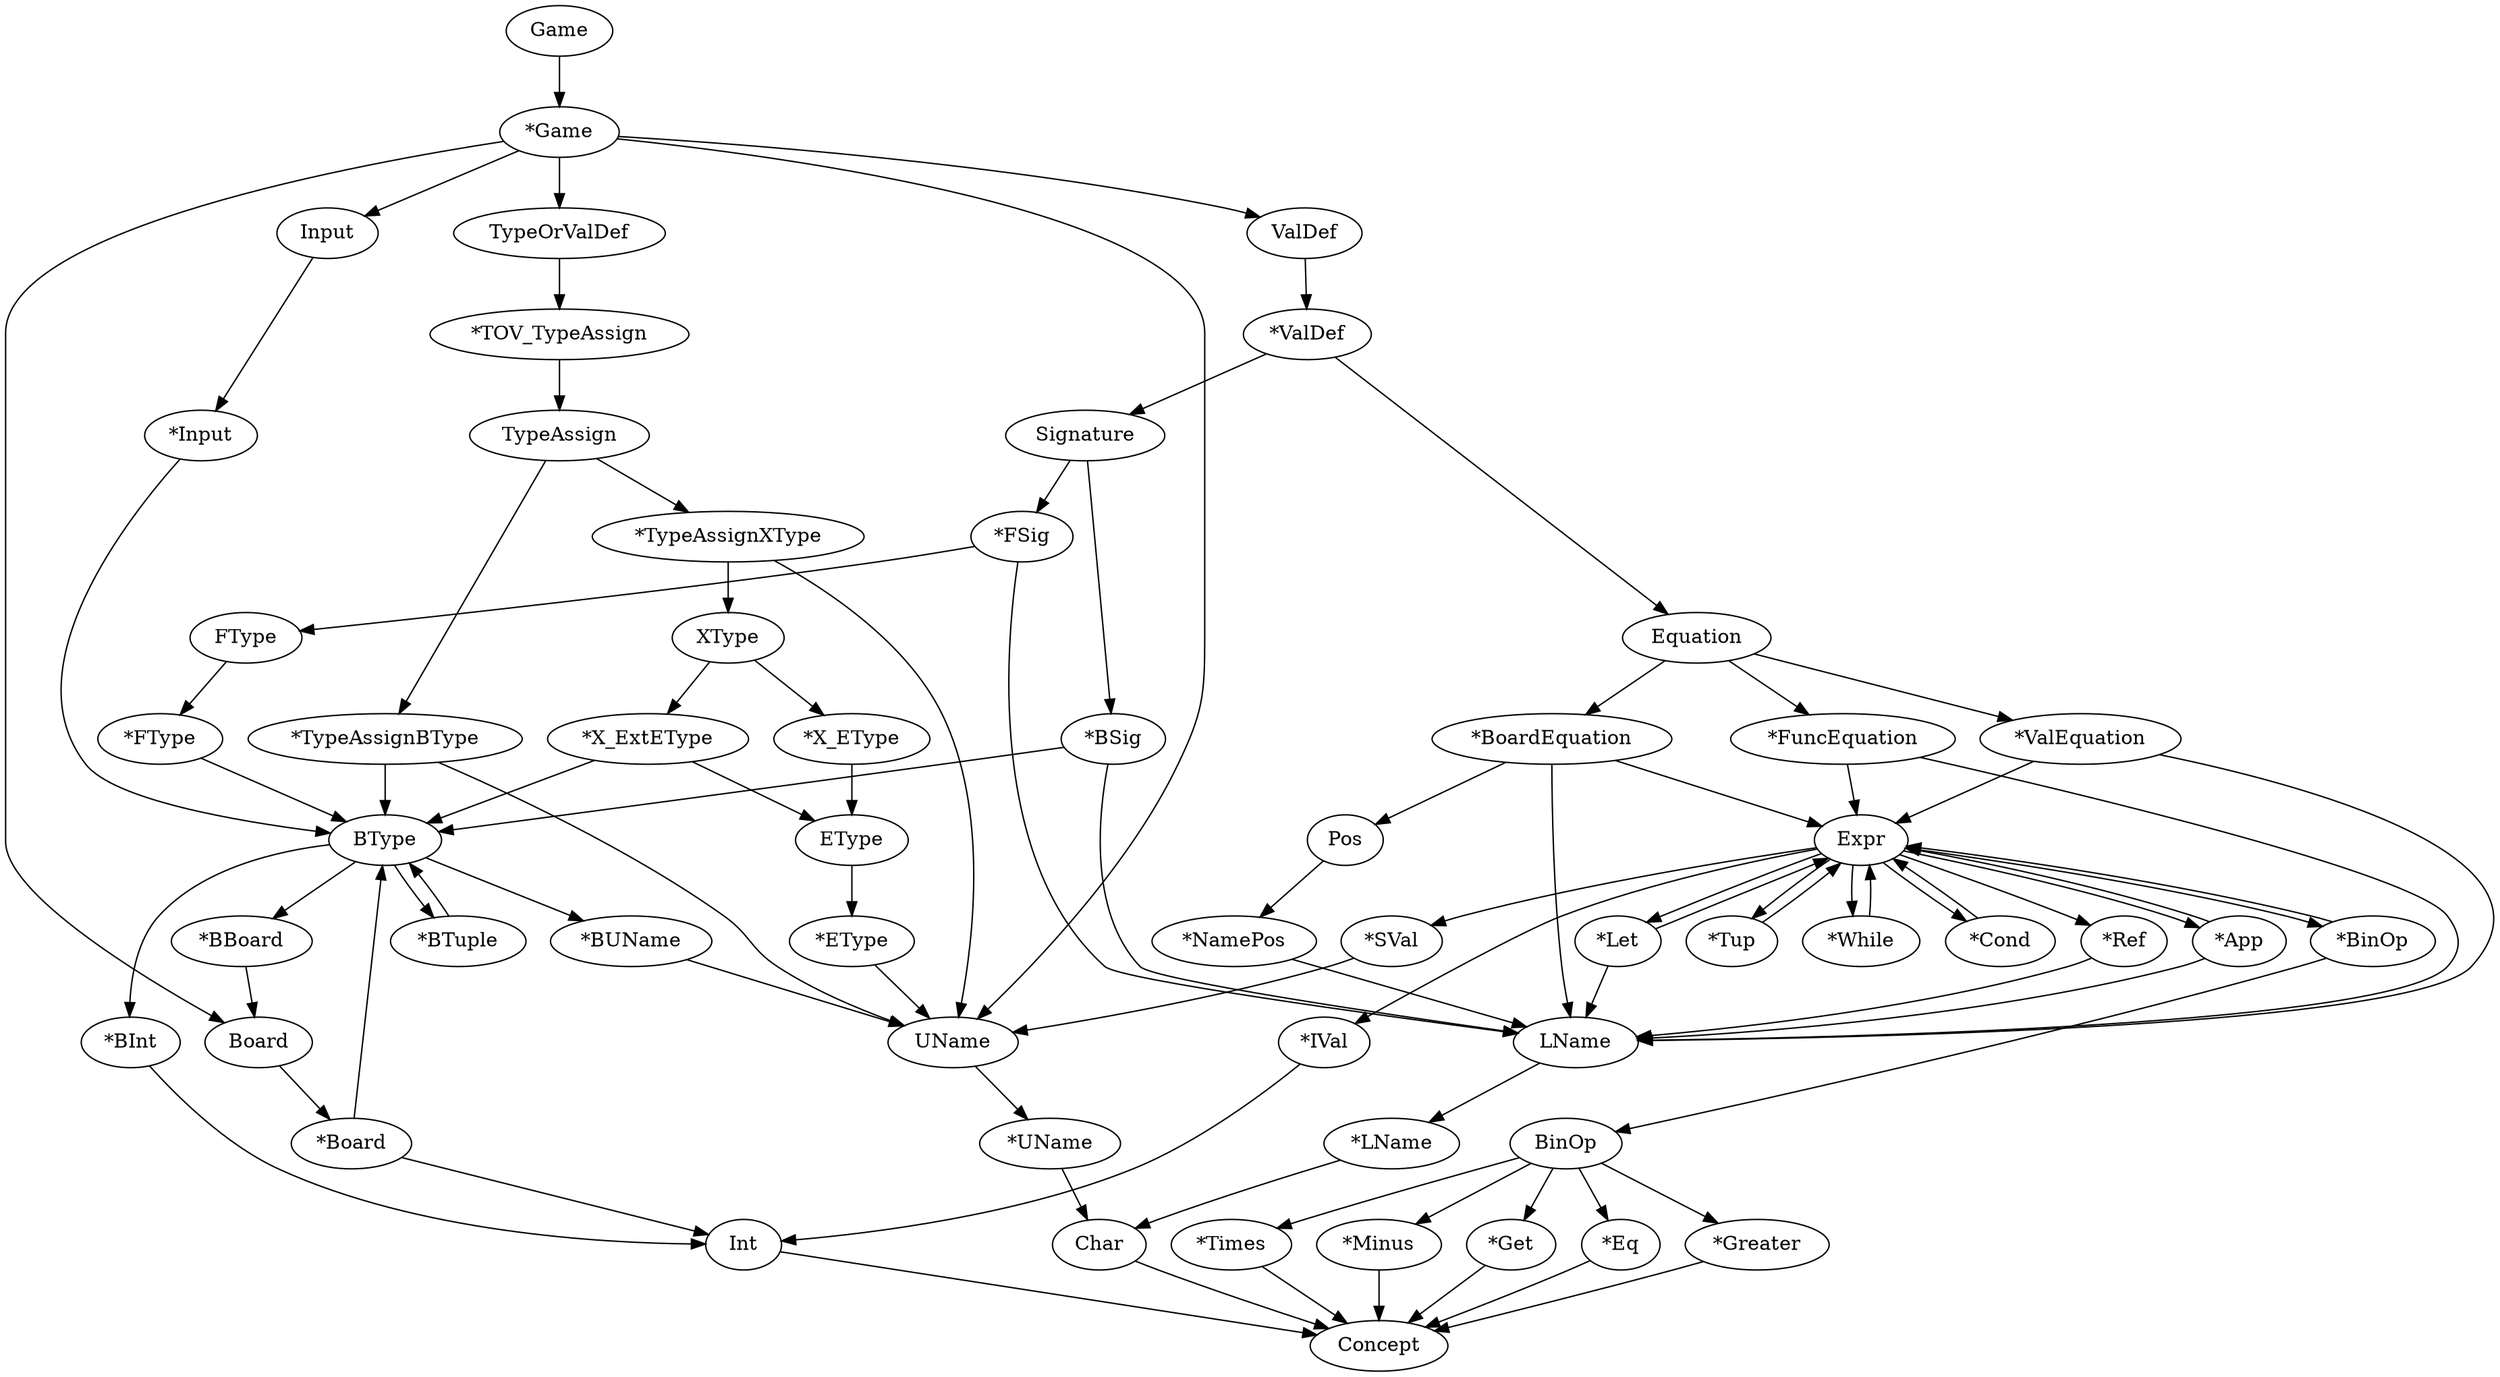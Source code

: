 strict digraph G {
Game	 [label="Game"];
TimessGame	 [label="*Game"];
UName	 [label="UName"];
TimessUName	 [label="*UName"];
Char	 [label="Char"];
Concept	 [label="Concept"];
Char	 [label="Char"];
Concept	 [label="Concept"];
Char	 [label="Char"];
Concept	 [label="Concept"];
Char	 [label="Char"];
Concept	 [label="Concept"];
Char	 [label="Char"];
Concept	 [label="Concept"];
Char	 [label="Char"];
Concept	 [label="Concept"];
Char	 [label="Char"];
Concept	 [label="Concept"];
Char	 [label="Char"];
Concept	 [label="Concept"];
Char	 [label="Char"];
Concept	 [label="Concept"];
TypeOrValDef	 [label="TypeOrValDef"];
TimessTOV_TypeAssign	 [label="*TOV_TypeAssign"];
TypeAssign	 [label="TypeAssign"];
TimessTypeAssignXType	 [label="*TypeAssignXType"];
UName	 [label="UName"];
TimessUName	 [label="*UName"];
Char	 [label="Char"];
Concept	 [label="Concept"];
Char	 [label="Char"];
Concept	 [label="Concept"];
Char	 [label="Char"];
Concept	 [label="Concept"];
Char	 [label="Char"];
Concept	 [label="Concept"];
Char	 [label="Char"];
Concept	 [label="Concept"];
Char	 [label="Char"];
Concept	 [label="Concept"];
XType	 [label="XType"];
TimessX_EType	 [label="*X_EType"];
EType	 [label="EType"];
TimessEType	 [label="*EType"];
UName	 [label="UName"];
TimessUName	 [label="*UName"];
Char	 [label="Char"];
Concept	 [label="Concept"];
UName	 [label="UName"];
TimessUName	 [label="*UName"];
Char	 [label="Char"];
Concept	 [label="Concept"];
TypeOrValDef	 [label="TypeOrValDef"];
TimessTOV_TypeAssign	 [label="*TOV_TypeAssign"];
TypeAssign	 [label="TypeAssign"];
TimessTypeAssignXType	 [label="*TypeAssignXType"];
UName	 [label="UName"];
TimessUName	 [label="*UName"];
Char	 [label="Char"];
Concept	 [label="Concept"];
Char	 [label="Char"];
Concept	 [label="Concept"];
Char	 [label="Char"];
Concept	 [label="Concept"];
Char	 [label="Char"];
Concept	 [label="Concept"];
Char	 [label="Char"];
Concept	 [label="Concept"];
XType	 [label="XType"];
TimessX_ExtEType	 [label="*X_ExtEType"];
BType	 [label="BType"];
TimessBUName	 [label="*BUName"];
UName	 [label="UName"];
TimessUName	 [label="*UName"];
Char	 [label="Char"];
Concept	 [label="Concept"];
Char	 [label="Char"];
Concept	 [label="Concept"];
Char	 [label="Char"];
Concept	 [label="Concept"];
Char	 [label="Char"];
Concept	 [label="Concept"];
Char	 [label="Char"];
Concept	 [label="Concept"];
Char	 [label="Char"];
Concept	 [label="Concept"];
EType	 [label="EType"];
TimessEType	 [label="*EType"];
UName	 [label="UName"];
TimessUName	 [label="*UName"];
Char	 [label="Char"];
Concept	 [label="Concept"];
Char	 [label="Char"];
Concept	 [label="Concept"];
Char	 [label="Char"];
Concept	 [label="Concept"];
Char	 [label="Char"];
Concept	 [label="Concept"];
Char	 [label="Char"];
Concept	 [label="Concept"];
TypeOrValDef	 [label="TypeOrValDef"];
TimessTOV_TypeAssign	 [label="*TOV_TypeAssign"];
TypeAssign	 [label="TypeAssign"];
TimessTypeAssignXType	 [label="*TypeAssignXType"];
UName	 [label="UName"];
TimessUName	 [label="*UName"];
Char	 [label="Char"];
Concept	 [label="Concept"];
Char	 [label="Char"];
Concept	 [label="Concept"];
Char	 [label="Char"];
Concept	 [label="Concept"];
Char	 [label="Char"];
Concept	 [label="Concept"];
Char	 [label="Char"];
Concept	 [label="Concept"];
Char	 [label="Char"];
Concept	 [label="Concept"];
XType	 [label="XType"];
TimessX_ExtEType	 [label="*X_ExtEType"];
BType	 [label="BType"];
TimessBUName	 [label="*BUName"];
UName	 [label="UName"];
TimessUName	 [label="*UName"];
Char	 [label="Char"];
Concept	 [label="Concept"];
Char	 [label="Char"];
Concept	 [label="Concept"];
Char	 [label="Char"];
Concept	 [label="Concept"];
Char	 [label="Char"];
Concept	 [label="Concept"];
Char	 [label="Char"];
Concept	 [label="Concept"];
Char	 [label="Char"];
Concept	 [label="Concept"];
EType	 [label="EType"];
TimessEType	 [label="*EType"];
UName	 [label="UName"];
TimessUName	 [label="*UName"];
Char	 [label="Char"];
Concept	 [label="Concept"];
Char	 [label="Char"];
Concept	 [label="Concept"];
Char	 [label="Char"];
Concept	 [label="Concept"];
TypeOrValDef	 [label="TypeOrValDef"];
TimessTOV_TypeAssign	 [label="*TOV_TypeAssign"];
TypeAssign	 [label="TypeAssign"];
TimessTypeAssignBType	 [label="*TypeAssignBType"];
UName	 [label="UName"];
TimessUName	 [label="*UName"];
Char	 [label="Char"];
Concept	 [label="Concept"];
Char	 [label="Char"];
Concept	 [label="Concept"];
Char	 [label="Char"];
Concept	 [label="Concept"];
Char	 [label="Char"];
Concept	 [label="Concept"];
Char	 [label="Char"];
Concept	 [label="Concept"];
Char	 [label="Char"];
Concept	 [label="Concept"];
Char	 [label="Char"];
Concept	 [label="Concept"];
Char	 [label="Char"];
Concept	 [label="Concept"];
BType	 [label="BType"];
TimessBTuple	 [label="*BTuple"];
BType	 [label="BType"];
TimessBInt	 [label="*BInt"];
Int	 [label="Int"];
Concept	 [label="Concept"];
BType	 [label="BType"];
TimessBInt	 [label="*BInt"];
Int	 [label="Int"];
Concept	 [label="Concept"];
TypeOrValDef	 [label="TypeOrValDef"];
TimessTOV_TypeAssign	 [label="*TOV_TypeAssign"];
TypeAssign	 [label="TypeAssign"];
TimessTypeAssignXType	 [label="*TypeAssignXType"];
UName	 [label="UName"];
TimessUName	 [label="*UName"];
Char	 [label="Char"];
Concept	 [label="Concept"];
Char	 [label="Char"];
Concept	 [label="Concept"];
Char	 [label="Char"];
Concept	 [label="Concept"];
Char	 [label="Char"];
Concept	 [label="Concept"];
XType	 [label="XType"];
TimessX_EType	 [label="*X_EType"];
EType	 [label="EType"];
TimessEType	 [label="*EType"];
UName	 [label="UName"];
TimessUName	 [label="*UName"];
Char	 [label="Char"];
Concept	 [label="Concept"];
Char	 [label="Char"];
Concept	 [label="Concept"];
Char	 [label="Char"];
Concept	 [label="Concept"];
Char	 [label="Char"];
Concept	 [label="Concept"];
UName	 [label="UName"];
TimessUName	 [label="*UName"];
Char	 [label="Char"];
Concept	 [label="Concept"];
Char	 [label="Char"];
Concept	 [label="Concept"];
Char	 [label="Char"];
Concept	 [label="Concept"];
Char	 [label="Char"];
Concept	 [label="Concept"];
Char	 [label="Char"];
Concept	 [label="Concept"];
TypeOrValDef	 [label="TypeOrValDef"];
TimessTOV_TypeAssign	 [label="*TOV_TypeAssign"];
TypeAssign	 [label="TypeAssign"];
TimessTypeAssignXType	 [label="*TypeAssignXType"];
UName	 [label="UName"];
TimessUName	 [label="*UName"];
Char	 [label="Char"];
Concept	 [label="Concept"];
Char	 [label="Char"];
Concept	 [label="Concept"];
XType	 [label="XType"];
TimessX_EType	 [label="*X_EType"];
EType	 [label="EType"];
TimessEType	 [label="*EType"];
UName	 [label="UName"];
TimessUName	 [label="*UName"];
Char	 [label="Char"];
Concept	 [label="Concept"];
Char	 [label="Char"];
Concept	 [label="Concept"];
TypeOrValDef	 [label="TypeOrValDef"];
TimessTOV_TypeAssign	 [label="*TOV_TypeAssign"];
TypeAssign	 [label="TypeAssign"];
TimessTypeAssignXType	 [label="*TypeAssignXType"];
UName	 [label="UName"];
TimessUName	 [label="*UName"];
Char	 [label="Char"];
Concept	 [label="Concept"];
Char	 [label="Char"];
Concept	 [label="Concept"];
XType	 [label="XType"];
TimessX_ExtEType	 [label="*X_ExtEType"];
BType	 [label="BType"];
TimessBBoard	 [label="*BBoard"];
Board	 [label="Board"];
TimessBoard	 [label="*Board"];
Int	 [label="Int"];
Concept	 [label="Concept"];
Int	 [label="Int"];
Concept	 [label="Concept"];
BType	 [label="BType"];
TimessBInt	 [label="*BInt"];
Int	 [label="Int"];
Concept	 [label="Concept"];
EType	 [label="EType"];
TimessEType	 [label="*EType"];
UName	 [label="UName"];
TimessUName	 [label="*UName"];
Char	 [label="Char"];
Concept	 [label="Concept"];
Char	 [label="Char"];
Concept	 [label="Concept"];
UName	 [label="UName"];
TimessUName	 [label="*UName"];
Char	 [label="Char"];
Concept	 [label="Concept"];
Char	 [label="Char"];
Concept	 [label="Concept"];
Board	 [label="Board"];
TimessBoard	 [label="*Board"];
Int	 [label="Int"];
Concept	 [label="Concept"];
Int	 [label="Int"];
Concept	 [label="Concept"];
BType	 [label="BType"];
TimessBUName	 [label="*BUName"];
UName	 [label="UName"];
TimessUName	 [label="*UName"];
Char	 [label="Char"];
Concept	 [label="Concept"];
Char	 [label="Char"];
Concept	 [label="Concept"];
Char	 [label="Char"];
Concept	 [label="Concept"];
Char	 [label="Char"];
Concept	 [label="Concept"];
Char	 [label="Char"];
Concept	 [label="Concept"];
Input	 [label="Input"];
TimessInput	 [label="*Input"];
BType	 [label="BType"];
TimessBUName	 [label="*BUName"];
UName	 [label="UName"];
TimessUName	 [label="*UName"];
Char	 [label="Char"];
Concept	 [label="Concept"];
Char	 [label="Char"];
Concept	 [label="Concept"];
Char	 [label="Char"];
Concept	 [label="Concept"];
Char	 [label="Char"];
Concept	 [label="Concept"];
Char	 [label="Char"];
Concept	 [label="Concept"];
Char	 [label="Char"];
Concept	 [label="Concept"];
Char	 [label="Char"];
Concept	 [label="Concept"];
Char	 [label="Char"];
Concept	 [label="Concept"];
ValDef	 [label="ValDef"];
TimessValDef	 [label="*ValDef"];
Signature	 [label="Signature"];
TimessBSig	 [label="*BSig"];
LName	 [label="LName"];
TimessLName	 [label="*LName"];
Char	 [label="Char"];
Concept	 [label="Concept"];
Char	 [label="Char"];
Concept	 [label="Concept"];
Char	 [label="Char"];
Concept	 [label="Concept"];
Char	 [label="Char"];
Concept	 [label="Concept"];
Char	 [label="Char"];
Concept	 [label="Concept"];
BType	 [label="BType"];
TimessBBoard	 [label="*BBoard"];
Board	 [label="Board"];
TimessBoard	 [label="*Board"];
Int	 [label="Int"];
Concept	 [label="Concept"];
Int	 [label="Int"];
Concept	 [label="Concept"];
BType	 [label="BType"];
TimessBUName	 [label="*BUName"];
UName	 [label="UName"];
TimessUName	 [label="*UName"];
Char	 [label="Char"];
Concept	 [label="Concept"];
Char	 [label="Char"];
Concept	 [label="Concept"];
Char	 [label="Char"];
Concept	 [label="Concept"];
Char	 [label="Char"];
Concept	 [label="Concept"];
Char	 [label="Char"];
Concept	 [label="Concept"];
Equation	 [label="Equation"];
TimessBoardEquation	 [label="*BoardEquation"];
LName	 [label="LName"];
TimessLName	 [label="*LName"];
Char	 [label="Char"];
Concept	 [label="Concept"];
Char	 [label="Char"];
Concept	 [label="Concept"];
Char	 [label="Char"];
Concept	 [label="Concept"];
Char	 [label="Char"];
Concept	 [label="Concept"];
Char	 [label="Char"];
Concept	 [label="Concept"];
Pos	 [label="Pos"];
TimessNamePos	 [label="*NamePos"];
LName	 [label="LName"];
TimessLName	 [label="*LName"];
Char	 [label="Char"];
Concept	 [label="Concept"];
Pos	 [label="Pos"];
TimessNamePos	 [label="*NamePos"];
LName	 [label="LName"];
TimessLName	 [label="*LName"];
Char	 [label="Char"];
Concept	 [label="Concept"];
Expr	 [label="Expr"];
TimessSVal	 [label="*SVal"];
UName	 [label="UName"];
TimessUName	 [label="*UName"];
Char	 [label="Char"];
Concept	 [label="Concept"];
Char	 [label="Char"];
Concept	 [label="Concept"];
Char	 [label="Char"];
Concept	 [label="Concept"];
Char	 [label="Char"];
Concept	 [label="Concept"];
Char	 [label="Char"];
Concept	 [label="Concept"];
ValDef	 [label="ValDef"];
TimessValDef	 [label="*ValDef"];
Signature	 [label="Signature"];
TimessFSig	 [label="*FSig"];
LName	 [label="LName"];
TimessLName	 [label="*LName"];
Char	 [label="Char"];
Concept	 [label="Concept"];
Char	 [label="Char"];
Concept	 [label="Concept"];
Char	 [label="Char"];
Concept	 [label="Concept"];
Char	 [label="Char"];
Concept	 [label="Concept"];
FType	 [label="FType"];
TimessFType	 [label="*FType"];
BType	 [label="BType"];
TimessBUName	 [label="*BUName"];
UName	 [label="UName"];
TimessUName	 [label="*UName"];
Char	 [label="Char"];
Concept	 [label="Concept"];
Char	 [label="Char"];
Concept	 [label="Concept"];
Char	 [label="Char"];
Concept	 [label="Concept"];
Char	 [label="Char"];
Concept	 [label="Concept"];
Char	 [label="Char"];
Concept	 [label="Concept"];
Char	 [label="Char"];
Concept	 [label="Concept"];
BType	 [label="BType"];
TimessBUName	 [label="*BUName"];
UName	 [label="UName"];
TimessUName	 [label="*UName"];
Char	 [label="Char"];
Concept	 [label="Concept"];
Char	 [label="Char"];
Concept	 [label="Concept"];
Char	 [label="Char"];
Concept	 [label="Concept"];
Char	 [label="Char"];
Concept	 [label="Concept"];
Char	 [label="Char"];
Concept	 [label="Concept"];
Char	 [label="Char"];
Concept	 [label="Concept"];
Equation	 [label="Equation"];
TimessFuncEquation	 [label="*FuncEquation"];
LName	 [label="LName"];
TimessLName	 [label="*LName"];
Char	 [label="Char"];
Concept	 [label="Concept"];
Char	 [label="Char"];
Concept	 [label="Concept"];
Char	 [label="Char"];
Concept	 [label="Concept"];
Char	 [label="Char"];
Concept	 [label="Concept"];
LName	 [label="LName"];
TimessLName	 [label="*LName"];
Char	 [label="Char"];
Concept	 [label="Concept"];
Expr	 [label="Expr"];
TimessCond	 [label="*Cond"];
Expr	 [label="Expr"];
TimessBinOp	 [label="*BinOp"];
Expr	 [label="Expr"];
TimessRef	 [label="*Ref"];
LName	 [label="LName"];
TimessLName	 [label="*LName"];
Char	 [label="Char"];
Concept	 [label="Concept"];
TimessEq	 [label="*Eq"];
Concept	 [label="Concept"];
Expr	 [label="Expr"];
TimessSVal	 [label="*SVal"];
UName	 [label="UName"];
TimessUName	 [label="*UName"];
Char	 [label="Char"];
Concept	 [label="Concept"];
Expr	 [label="Expr"];
TimessSVal	 [label="*SVal"];
UName	 [label="UName"];
TimessUName	 [label="*UName"];
Char	 [label="Char"];
Concept	 [label="Concept"];
Expr	 [label="Expr"];
TimessSVal	 [label="*SVal"];
UName	 [label="UName"];
TimessUName	 [label="*UName"];
Char	 [label="Char"];
Concept	 [label="Concept"];
ValDef	 [label="ValDef"];
TimessValDef	 [label="*ValDef"];
Signature	 [label="Signature"];
TimessFSig	 [label="*FSig"];
LName	 [label="LName"];
TimessLName	 [label="*LName"];
Char	 [label="Char"];
Concept	 [label="Concept"];
Char	 [label="Char"];
Concept	 [label="Concept"];
Char	 [label="Char"];
Concept	 [label="Concept"];
Char	 [label="Char"];
Concept	 [label="Concept"];
FType	 [label="FType"];
TimessFType	 [label="*FType"];
BType	 [label="BType"];
TimessBInt	 [label="*BInt"];
Int	 [label="Int"];
Concept	 [label="Concept"];
BType	 [label="BType"];
TimessBInt	 [label="*BInt"];
Int	 [label="Int"];
Concept	 [label="Concept"];
Equation	 [label="Equation"];
TimessFuncEquation	 [label="*FuncEquation"];
LName	 [label="LName"];
TimessLName	 [label="*LName"];
Char	 [label="Char"];
Concept	 [label="Concept"];
Char	 [label="Char"];
Concept	 [label="Concept"];
Char	 [label="Char"];
Concept	 [label="Concept"];
Char	 [label="Char"];
Concept	 [label="Concept"];
LName	 [label="LName"];
TimessLName	 [label="*LName"];
Char	 [label="Char"];
Concept	 [label="Concept"];
Expr	 [label="Expr"];
TimessCond	 [label="*Cond"];
Expr	 [label="Expr"];
TimessBinOp	 [label="*BinOp"];
Expr	 [label="Expr"];
TimessRef	 [label="*Ref"];
LName	 [label="LName"];
TimessLName	 [label="*LName"];
Char	 [label="Char"];
Concept	 [label="Concept"];
TimessGreater	 [label="*Greater"];
Concept	 [label="Concept"];
Expr	 [label="Expr"];
TimessIVal	 [label="*IVal"];
Int	 [label="Int"];
Concept	 [label="Concept"];
Expr	 [label="Expr"];
TimessBinOp	 [label="*BinOp"];
Expr	 [label="Expr"];
TimessRef	 [label="*Ref"];
LName	 [label="LName"];
TimessLName	 [label="*LName"];
Char	 [label="Char"];
Concept	 [label="Concept"];
TimessTimes	 [label="*Times"];
Concept	 [label="Concept"];
Expr	 [label="Expr"];
TimessApp	 [label="*App"];
LName	 [label="LName"];
TimessLName	 [label="*LName"];
Char	 [label="Char"];
Concept	 [label="Concept"];
Char	 [label="Char"];
Concept	 [label="Concept"];
Char	 [label="Char"];
Concept	 [label="Concept"];
Char	 [label="Char"];
Concept	 [label="Concept"];
Expr	 [label="Expr"];
TimessBinOp	 [label="*BinOp"];
Expr	 [label="Expr"];
TimessRef	 [label="*Ref"];
LName	 [label="LName"];
TimessLName	 [label="*LName"];
Char	 [label="Char"];
Concept	 [label="Concept"];
TimessMinus	 [label="*Minus"];
Concept	 [label="Concept"];
Expr	 [label="Expr"];
TimessIVal	 [label="*IVal"];
Int	 [label="Int"];
Concept	 [label="Concept"];
Expr	 [label="Expr"];
TimessIVal	 [label="*IVal"];
Int	 [label="Int"];
Concept	 [label="Concept"];
ValDef	 [label="ValDef"];
TimessValDef	 [label="*ValDef"];
Signature	 [label="Signature"];
TimessBSig	 [label="*BSig"];
LName	 [label="LName"];
TimessLName	 [label="*LName"];
Char	 [label="Char"];
Concept	 [label="Concept"];
Char	 [label="Char"];
Concept	 [label="Concept"];
Char	 [label="Char"];
Concept	 [label="Concept"];
Char	 [label="Char"];
Concept	 [label="Concept"];
Char	 [label="Char"];
Concept	 [label="Concept"];
Char	 [label="Char"];
Concept	 [label="Concept"];
Char	 [label="Char"];
Concept	 [label="Concept"];
BType	 [label="BType"];
TimessBUName	 [label="*BUName"];
UName	 [label="UName"];
TimessUName	 [label="*UName"];
Char	 [label="Char"];
Concept	 [label="Concept"];
Char	 [label="Char"];
Concept	 [label="Concept"];
Char	 [label="Char"];
Concept	 [label="Concept"];
Char	 [label="Char"];
Concept	 [label="Concept"];
Char	 [label="Char"];
Concept	 [label="Concept"];
Char	 [label="Char"];
Concept	 [label="Concept"];
Equation	 [label="Equation"];
TimessValEquation	 [label="*ValEquation"];
LName	 [label="LName"];
TimessLName	 [label="*LName"];
Char	 [label="Char"];
Concept	 [label="Concept"];
Char	 [label="Char"];
Concept	 [label="Concept"];
Char	 [label="Char"];
Concept	 [label="Concept"];
Char	 [label="Char"];
Concept	 [label="Concept"];
Char	 [label="Char"];
Concept	 [label="Concept"];
Char	 [label="Char"];
Concept	 [label="Concept"];
Char	 [label="Char"];
Concept	 [label="Concept"];
Expr	 [label="Expr"];
TimessSVal	 [label="*SVal"];
UName	 [label="UName"];
TimessUName	 [label="*UName"];
Char	 [label="Char"];
Concept	 [label="Concept"];
ValDef	 [label="ValDef"];
TimessValDef	 [label="*ValDef"];
Signature	 [label="Signature"];
TimessFSig	 [label="*FSig"];
LName	 [label="LName"];
TimessLName	 [label="*LName"];
Char	 [label="Char"];
Concept	 [label="Concept"];
Char	 [label="Char"];
Concept	 [label="Concept"];
Char	 [label="Char"];
Concept	 [label="Concept"];
Char	 [label="Char"];
Concept	 [label="Concept"];
Char	 [label="Char"];
Concept	 [label="Concept"];
Char	 [label="Char"];
Concept	 [label="Concept"];
Char	 [label="Char"];
Concept	 [label="Concept"];
FType	 [label="FType"];
TimessFType	 [label="*FType"];
BType	 [label="BType"];
TimessBTuple	 [label="*BTuple"];
BType	 [label="BType"];
TimessBUName	 [label="*BUName"];
UName	 [label="UName"];
TimessUName	 [label="*UName"];
Char	 [label="Char"];
Concept	 [label="Concept"];
Char	 [label="Char"];
Concept	 [label="Concept"];
Char	 [label="Char"];
Concept	 [label="Concept"];
Char	 [label="Char"];
Concept	 [label="Concept"];
Char	 [label="Char"];
Concept	 [label="Concept"];
Char	 [label="Char"];
Concept	 [label="Concept"];
BType	 [label="BType"];
TimessBBoard	 [label="*BBoard"];
Board	 [label="Board"];
TimessBoard	 [label="*Board"];
Int	 [label="Int"];
Concept	 [label="Concept"];
Int	 [label="Int"];
Concept	 [label="Concept"];
BType	 [label="BType"];
TimessBUName	 [label="*BUName"];
UName	 [label="UName"];
TimessUName	 [label="*UName"];
Char	 [label="Char"];
Concept	 [label="Concept"];
Char	 [label="Char"];
Concept	 [label="Concept"];
Char	 [label="Char"];
Concept	 [label="Concept"];
Char	 [label="Char"];
Concept	 [label="Concept"];
Char	 [label="Char"];
Concept	 [label="Concept"];
BType	 [label="BType"];
TimessBUName	 [label="*BUName"];
UName	 [label="UName"];
TimessUName	 [label="*UName"];
Char	 [label="Char"];
Concept	 [label="Concept"];
Char	 [label="Char"];
Concept	 [label="Concept"];
Char	 [label="Char"];
Concept	 [label="Concept"];
Char	 [label="Char"];
Concept	 [label="Concept"];
Char	 [label="Char"];
Concept	 [label="Concept"];
Char	 [label="Char"];
Concept	 [label="Concept"];
Equation	 [label="Equation"];
TimessFuncEquation	 [label="*FuncEquation"];
LName	 [label="LName"];
TimessLName	 [label="*LName"];
Char	 [label="Char"];
Concept	 [label="Concept"];
Char	 [label="Char"];
Concept	 [label="Concept"];
Char	 [label="Char"];
Concept	 [label="Concept"];
Char	 [label="Char"];
Concept	 [label="Concept"];
Char	 [label="Char"];
Concept	 [label="Concept"];
Char	 [label="Char"];
Concept	 [label="Concept"];
Char	 [label="Char"];
Concept	 [label="Concept"];
LName	 [label="LName"];
TimessLName	 [label="*LName"];
Char	 [label="Char"];
Concept	 [label="Concept"];
LName	 [label="LName"];
TimessLName	 [label="*LName"];
Char	 [label="Char"];
Concept	 [label="Concept"];
Expr	 [label="Expr"];
TimessCond	 [label="*Cond"];
Expr	 [label="Expr"];
TimessApp	 [label="*App"];
LName	 [label="LName"];
TimessLName	 [label="*LName"];
Char	 [label="Char"];
Concept	 [label="Concept"];
Char	 [label="Char"];
Concept	 [label="Concept"];
Char	 [label="Char"];
Concept	 [label="Concept"];
Char	 [label="Char"];
Concept	 [label="Concept"];
Char	 [label="Char"];
Concept	 [label="Concept"];
Char	 [label="Char"];
Concept	 [label="Concept"];
Expr	 [label="Expr"];
TimessIVal	 [label="*IVal"];
Int	 [label="Int"];
Concept	 [label="Concept"];
Expr	 [label="Expr"];
TimessSVal	 [label="*SVal"];
UName	 [label="UName"];
TimessUName	 [label="*UName"];
Char	 [label="Char"];
Concept	 [label="Concept"];
Expr	 [label="Expr"];
TimessRef	 [label="*Ref"];
LName	 [label="LName"];
TimessLName	 [label="*LName"];
Char	 [label="Char"];
Concept	 [label="Concept"];
Expr	 [label="Expr"];
TimessSVal	 [label="*SVal"];
UName	 [label="UName"];
TimessUName	 [label="*UName"];
Char	 [label="Char"];
Concept	 [label="Concept"];
Expr	 [label="Expr"];
TimessCond	 [label="*Cond"];
Expr	 [label="Expr"];
TimessApp	 [label="*App"];
LName	 [label="LName"];
TimessLName	 [label="*LName"];
Char	 [label="Char"];
Concept	 [label="Concept"];
Char	 [label="Char"];
Concept	 [label="Concept"];
Char	 [label="Char"];
Concept	 [label="Concept"];
Char	 [label="Char"];
Concept	 [label="Concept"];
Char	 [label="Char"];
Concept	 [label="Concept"];
Char	 [label="Char"];
Concept	 [label="Concept"];
Expr	 [label="Expr"];
TimessIVal	 [label="*IVal"];
Int	 [label="Int"];
Concept	 [label="Concept"];
Expr	 [label="Expr"];
TimessSVal	 [label="*SVal"];
UName	 [label="UName"];
TimessUName	 [label="*UName"];
Char	 [label="Char"];
Concept	 [label="Concept"];
Expr	 [label="Expr"];
TimessRef	 [label="*Ref"];
LName	 [label="LName"];
TimessLName	 [label="*LName"];
Char	 [label="Char"];
Concept	 [label="Concept"];
Expr	 [label="Expr"];
TimessSVal	 [label="*SVal"];
UName	 [label="UName"];
TimessUName	 [label="*UName"];
Char	 [label="Char"];
Concept	 [label="Concept"];
Expr	 [label="Expr"];
TimessSVal	 [label="*SVal"];
UName	 [label="UName"];
TimessUName	 [label="*UName"];
Char	 [label="Char"];
Concept	 [label="Concept"];
Char	 [label="Char"];
Concept	 [label="Concept"];
Char	 [label="Char"];
Concept	 [label="Concept"];
ValDef	 [label="ValDef"];
TimessValDef	 [label="*ValDef"];
Signature	 [label="Signature"];
TimessFSig	 [label="*FSig"];
LName	 [label="LName"];
TimessLName	 [label="*LName"];
Char	 [label="Char"];
Concept	 [label="Concept"];
Char	 [label="Char"];
Concept	 [label="Concept"];
Char	 [label="Char"];
Concept	 [label="Concept"];
Char	 [label="Char"];
Concept	 [label="Concept"];
Char	 [label="Char"];
Concept	 [label="Concept"];
Char	 [label="Char"];
Concept	 [label="Concept"];
Char	 [label="Char"];
Concept	 [label="Concept"];
Char	 [label="Char"];
Concept	 [label="Concept"];
Char	 [label="Char"];
Concept	 [label="Concept"];
Char	 [label="Char"];
Concept	 [label="Concept"];
Char	 [label="Char"];
Concept	 [label="Concept"];
FType	 [label="FType"];
TimessFType	 [label="*FType"];
BType	 [label="BType"];
TimessBBoard	 [label="*BBoard"];
Board	 [label="Board"];
TimessBoard	 [label="*Board"];
Int	 [label="Int"];
Concept	 [label="Concept"];
Int	 [label="Int"];
Concept	 [label="Concept"];
BType	 [label="BType"];
TimessBUName	 [label="*BUName"];
UName	 [label="UName"];
TimessUName	 [label="*UName"];
Char	 [label="Char"];
Concept	 [label="Concept"];
Char	 [label="Char"];
Concept	 [label="Concept"];
Char	 [label="Char"];
Concept	 [label="Concept"];
Char	 [label="Char"];
Concept	 [label="Concept"];
Char	 [label="Char"];
Concept	 [label="Concept"];
BType	 [label="BType"];
TimessBUName	 [label="*BUName"];
UName	 [label="UName"];
TimessUName	 [label="*UName"];
Char	 [label="Char"];
Concept	 [label="Concept"];
Char	 [label="Char"];
Concept	 [label="Concept"];
Char	 [label="Char"];
Concept	 [label="Concept"];
Char	 [label="Char"];
Concept	 [label="Concept"];
Equation	 [label="Equation"];
TimessFuncEquation	 [label="*FuncEquation"];
LName	 [label="LName"];
TimessLName	 [label="*LName"];
Char	 [label="Char"];
Concept	 [label="Concept"];
Char	 [label="Char"];
Concept	 [label="Concept"];
Char	 [label="Char"];
Concept	 [label="Concept"];
Char	 [label="Char"];
Concept	 [label="Concept"];
Char	 [label="Char"];
Concept	 [label="Concept"];
Char	 [label="Char"];
Concept	 [label="Concept"];
Char	 [label="Char"];
Concept	 [label="Concept"];
Char	 [label="Char"];
Concept	 [label="Concept"];
Char	 [label="Char"];
Concept	 [label="Concept"];
Char	 [label="Char"];
Concept	 [label="Concept"];
Char	 [label="Char"];
Concept	 [label="Concept"];
LName	 [label="LName"];
TimessLName	 [label="*LName"];
Char	 [label="Char"];
Concept	 [label="Concept"];
Expr	 [label="Expr"];
TimessApp	 [label="*App"];
LName	 [label="LName"];
TimessLName	 [label="*LName"];
Char	 [label="Char"];
Concept	 [label="Concept"];
Char	 [label="Char"];
Concept	 [label="Concept"];
Expr	 [label="Expr"];
TimessApp	 [label="*App"];
LName	 [label="LName"];
TimessLName	 [label="*LName"];
Char	 [label="Char"];
Concept	 [label="Concept"];
Char	 [label="Char"];
Concept	 [label="Concept"];
Char	 [label="Char"];
Concept	 [label="Concept"];
Char	 [label="Char"];
Concept	 [label="Concept"];
Char	 [label="Char"];
Concept	 [label="Concept"];
Char	 [label="Char"];
Concept	 [label="Concept"];
Expr	 [label="Expr"];
TimessIVal	 [label="*IVal"];
Int	 [label="Int"];
Concept	 [label="Concept"];
Expr	 [label="Expr"];
TimessSVal	 [label="*SVal"];
UName	 [label="UName"];
TimessUName	 [label="*UName"];
Char	 [label="Char"];
Concept	 [label="Concept"];
Expr	 [label="Expr"];
TimessRef	 [label="*Ref"];
LName	 [label="LName"];
TimessLName	 [label="*LName"];
Char	 [label="Char"];
Concept	 [label="Concept"];
Expr	 [label="Expr"];
TimessApp	 [label="*App"];
LName	 [label="LName"];
TimessLName	 [label="*LName"];
Char	 [label="Char"];
Concept	 [label="Concept"];
Char	 [label="Char"];
Concept	 [label="Concept"];
Char	 [label="Char"];
Concept	 [label="Concept"];
Char	 [label="Char"];
Concept	 [label="Concept"];
Char	 [label="Char"];
Concept	 [label="Concept"];
Char	 [label="Char"];
Concept	 [label="Concept"];
Expr	 [label="Expr"];
TimessIVal	 [label="*IVal"];
Int	 [label="Int"];
Concept	 [label="Concept"];
Expr	 [label="Expr"];
TimessSVal	 [label="*SVal"];
UName	 [label="UName"];
TimessUName	 [label="*UName"];
Char	 [label="Char"];
Concept	 [label="Concept"];
Expr	 [label="Expr"];
TimessRef	 [label="*Ref"];
LName	 [label="LName"];
TimessLName	 [label="*LName"];
Char	 [label="Char"];
Concept	 [label="Concept"];
ValDef	 [label="ValDef"];
TimessValDef	 [label="*ValDef"];
Signature	 [label="Signature"];
TimessFSig	 [label="*FSig"];
LName	 [label="LName"];
TimessLName	 [label="*LName"];
Char	 [label="Char"];
Concept	 [label="Concept"];
Char	 [label="Char"];
Concept	 [label="Concept"];
Char	 [label="Char"];
Concept	 [label="Concept"];
Char	 [label="Char"];
Concept	 [label="Concept"];
Char	 [label="Char"];
Concept	 [label="Concept"];
Char	 [label="Char"];
Concept	 [label="Concept"];
Char	 [label="Char"];
Concept	 [label="Concept"];
Char	 [label="Char"];
Concept	 [label="Concept"];
FType	 [label="FType"];
TimessFType	 [label="*FType"];
BType	 [label="BType"];
TimessBBoard	 [label="*BBoard"];
Board	 [label="Board"];
TimessBoard	 [label="*Board"];
Int	 [label="Int"];
Concept	 [label="Concept"];
Int	 [label="Int"];
Concept	 [label="Concept"];
BType	 [label="BType"];
TimessBUName	 [label="*BUName"];
UName	 [label="UName"];
TimessUName	 [label="*UName"];
Char	 [label="Char"];
Concept	 [label="Concept"];
Char	 [label="Char"];
Concept	 [label="Concept"];
Char	 [label="Char"];
Concept	 [label="Concept"];
Char	 [label="Char"];
Concept	 [label="Concept"];
Char	 [label="Char"];
Concept	 [label="Concept"];
BType	 [label="BType"];
TimessBUName	 [label="*BUName"];
UName	 [label="UName"];
TimessUName	 [label="*UName"];
Char	 [label="Char"];
Concept	 [label="Concept"];
Char	 [label="Char"];
Concept	 [label="Concept"];
Char	 [label="Char"];
Concept	 [label="Concept"];
Char	 [label="Char"];
Concept	 [label="Concept"];
Equation	 [label="Equation"];
TimessFuncEquation	 [label="*FuncEquation"];
LName	 [label="LName"];
TimessLName	 [label="*LName"];
Char	 [label="Char"];
Concept	 [label="Concept"];
Char	 [label="Char"];
Concept	 [label="Concept"];
Char	 [label="Char"];
Concept	 [label="Concept"];
Char	 [label="Char"];
Concept	 [label="Concept"];
Char	 [label="Char"];
Concept	 [label="Concept"];
Char	 [label="Char"];
Concept	 [label="Concept"];
Char	 [label="Char"];
Concept	 [label="Concept"];
Char	 [label="Char"];
Concept	 [label="Concept"];
LName	 [label="LName"];
TimessLName	 [label="*LName"];
Char	 [label="Char"];
Concept	 [label="Concept"];
Expr	 [label="Expr"];
TimessApp	 [label="*App"];
LName	 [label="LName"];
TimessLName	 [label="*LName"];
Char	 [label="Char"];
Concept	 [label="Concept"];
Char	 [label="Char"];
Concept	 [label="Concept"];
Expr	 [label="Expr"];
TimessApp	 [label="*App"];
LName	 [label="LName"];
TimessLName	 [label="*LName"];
Char	 [label="Char"];
Concept	 [label="Concept"];
Char	 [label="Char"];
Concept	 [label="Concept"];
Char	 [label="Char"];
Concept	 [label="Concept"];
Char	 [label="Char"];
Concept	 [label="Concept"];
Char	 [label="Char"];
Concept	 [label="Concept"];
Char	 [label="Char"];
Concept	 [label="Concept"];
Char	 [label="Char"];
Concept	 [label="Concept"];
Char	 [label="Char"];
Concept	 [label="Concept"];
Char	 [label="Char"];
Concept	 [label="Concept"];
Char	 [label="Char"];
Concept	 [label="Concept"];
Char	 [label="Char"];
Concept	 [label="Concept"];
Expr	 [label="Expr"];
TimessRef	 [label="*Ref"];
LName	 [label="LName"];
TimessLName	 [label="*LName"];
Char	 [label="Char"];
Concept	 [label="Concept"];
Expr	 [label="Expr"];
TimessApp	 [label="*App"];
LName	 [label="LName"];
TimessLName	 [label="*LName"];
Char	 [label="Char"];
Concept	 [label="Concept"];
Char	 [label="Char"];
Concept	 [label="Concept"];
Char	 [label="Char"];
Concept	 [label="Concept"];
Char	 [label="Char"];
Concept	 [label="Concept"];
Char	 [label="Char"];
Concept	 [label="Concept"];
Char	 [label="Char"];
Concept	 [label="Concept"];
Expr	 [label="Expr"];
TimessRef	 [label="*Ref"];
LName	 [label="LName"];
TimessLName	 [label="*LName"];
Char	 [label="Char"];
Concept	 [label="Concept"];
ValDef	 [label="ValDef"];
TimessValDef	 [label="*ValDef"];
Signature	 [label="Signature"];
TimessFSig	 [label="*FSig"];
LName	 [label="LName"];
TimessLName	 [label="*LName"];
Char	 [label="Char"];
Concept	 [label="Concept"];
Char	 [label="Char"];
Concept	 [label="Concept"];
Char	 [label="Char"];
Concept	 [label="Concept"];
Char	 [label="Char"];
Concept	 [label="Concept"];
Char	 [label="Char"];
Concept	 [label="Concept"];
Char	 [label="Char"];
Concept	 [label="Concept"];
Char	 [label="Char"];
Concept	 [label="Concept"];
FType	 [label="FType"];
TimessFType	 [label="*FType"];
BType	 [label="BType"];
TimessBTuple	 [label="*BTuple"];
BType	 [label="BType"];
TimessBUName	 [label="*BUName"];
UName	 [label="UName"];
TimessUName	 [label="*UName"];
Char	 [label="Char"];
Concept	 [label="Concept"];
Char	 [label="Char"];
Concept	 [label="Concept"];
Char	 [label="Char"];
Concept	 [label="Concept"];
Char	 [label="Char"];
Concept	 [label="Concept"];
Char	 [label="Char"];
Concept	 [label="Concept"];
Char	 [label="Char"];
Concept	 [label="Concept"];
BType	 [label="BType"];
TimessBBoard	 [label="*BBoard"];
Board	 [label="Board"];
TimessBoard	 [label="*Board"];
Int	 [label="Int"];
Concept	 [label="Concept"];
Int	 [label="Int"];
Concept	 [label="Concept"];
BType	 [label="BType"];
TimessBUName	 [label="*BUName"];
UName	 [label="UName"];
TimessUName	 [label="*UName"];
Char	 [label="Char"];
Concept	 [label="Concept"];
Char	 [label="Char"];
Concept	 [label="Concept"];
Char	 [label="Char"];
Concept	 [label="Concept"];
Char	 [label="Char"];
Concept	 [label="Concept"];
Char	 [label="Char"];
Concept	 [label="Concept"];
BType	 [label="BType"];
TimessBUName	 [label="*BUName"];
UName	 [label="UName"];
TimessUName	 [label="*UName"];
Char	 [label="Char"];
Concept	 [label="Concept"];
Char	 [label="Char"];
Concept	 [label="Concept"];
Char	 [label="Char"];
Concept	 [label="Concept"];
Char	 [label="Char"];
Concept	 [label="Concept"];
Equation	 [label="Equation"];
TimessFuncEquation	 [label="*FuncEquation"];
LName	 [label="LName"];
TimessLName	 [label="*LName"];
Char	 [label="Char"];
Concept	 [label="Concept"];
Char	 [label="Char"];
Concept	 [label="Concept"];
Char	 [label="Char"];
Concept	 [label="Concept"];
Char	 [label="Char"];
Concept	 [label="Concept"];
Char	 [label="Char"];
Concept	 [label="Concept"];
Char	 [label="Char"];
Concept	 [label="Concept"];
Char	 [label="Char"];
Concept	 [label="Concept"];
LName	 [label="LName"];
TimessLName	 [label="*LName"];
Char	 [label="Char"];
Concept	 [label="Concept"];
LName	 [label="LName"];
TimessLName	 [label="*LName"];
Char	 [label="Char"];
Concept	 [label="Concept"];
Expr	 [label="Expr"];
TimessCond	 [label="*Cond"];
Expr	 [label="Expr"];
TimessBinOp	 [label="*BinOp"];
Expr	 [label="Expr"];
TimessBinOp	 [label="*BinOp"];
Expr	 [label="Expr"];
TimessRef	 [label="*Ref"];
LName	 [label="LName"];
TimessLName	 [label="*LName"];
Char	 [label="Char"];
Concept	 [label="Concept"];
TimessGet	 [label="*Get"];
Concept	 [label="Concept"];
Expr	 [label="Expr"];
TimessRef	 [label="*Ref"];
LName	 [label="LName"];
TimessLName	 [label="*LName"];
Char	 [label="Char"];
Concept	 [label="Concept"];
TimessEq	 [label="*Eq"];
Concept	 [label="Concept"];
Expr	 [label="Expr"];
TimessSVal	 [label="*SVal"];
UName	 [label="UName"];
TimessUName	 [label="*UName"];
Char	 [label="Char"];
Concept	 [label="Concept"];
Char	 [label="Char"];
Concept	 [label="Concept"];
Char	 [label="Char"];
Concept	 [label="Concept"];
Char	 [label="Char"];
Concept	 [label="Concept"];
Char	 [label="Char"];
Concept	 [label="Concept"];
Expr	 [label="Expr"];
TimessSVal	 [label="*SVal"];
UName	 [label="UName"];
TimessUName	 [label="*UName"];
Char	 [label="Char"];
Concept	 [label="Concept"];
Char	 [label="Char"];
Concept	 [label="Concept"];
Char	 [label="Char"];
Concept	 [label="Concept"];
Char	 [label="Char"];
Concept	 [label="Concept"];
Expr	 [label="Expr"];
TimessSVal	 [label="*SVal"];
UName	 [label="UName"];
TimessUName	 [label="*UName"];
Char	 [label="Char"];
Concept	 [label="Concept"];
Char	 [label="Char"];
Concept	 [label="Concept"];
Char	 [label="Char"];
Concept	 [label="Concept"];
Char	 [label="Char"];
Concept	 [label="Concept"];
Char	 [label="Char"];
Concept	 [label="Concept"];
ValDef	 [label="ValDef"];
TimessValDef	 [label="*ValDef"];
Signature	 [label="Signature"];
TimessFSig	 [label="*FSig"];
LName	 [label="LName"];
TimessLName	 [label="*LName"];
Char	 [label="Char"];
Concept	 [label="Concept"];
Char	 [label="Char"];
Concept	 [label="Concept"];
Char	 [label="Char"];
Concept	 [label="Concept"];
Char	 [label="Char"];
Concept	 [label="Concept"];
Char	 [label="Char"];
Concept	 [label="Concept"];
Char	 [label="Char"];
Concept	 [label="Concept"];
Char	 [label="Char"];
Concept	 [label="Concept"];
FType	 [label="FType"];
TimessFType	 [label="*FType"];
BType	 [label="BType"];
TimessBTuple	 [label="*BTuple"];
BType	 [label="BType"];
TimessBUName	 [label="*BUName"];
UName	 [label="UName"];
TimessUName	 [label="*UName"];
Char	 [label="Char"];
Concept	 [label="Concept"];
Char	 [label="Char"];
Concept	 [label="Concept"];
Char	 [label="Char"];
Concept	 [label="Concept"];
Char	 [label="Char"];
Concept	 [label="Concept"];
Char	 [label="Char"];
Concept	 [label="Concept"];
Char	 [label="Char"];
Concept	 [label="Concept"];
BType	 [label="BType"];
TimessBBoard	 [label="*BBoard"];
Board	 [label="Board"];
TimessBoard	 [label="*Board"];
Int	 [label="Int"];
Concept	 [label="Concept"];
Int	 [label="Int"];
Concept	 [label="Concept"];
BType	 [label="BType"];
TimessBUName	 [label="*BUName"];
UName	 [label="UName"];
TimessUName	 [label="*UName"];
Char	 [label="Char"];
Concept	 [label="Concept"];
Char	 [label="Char"];
Concept	 [label="Concept"];
Char	 [label="Char"];
Concept	 [label="Concept"];
Char	 [label="Char"];
Concept	 [label="Concept"];
Char	 [label="Char"];
Concept	 [label="Concept"];
BType	 [label="BType"];
TimessBTuple	 [label="*BTuple"];
BType	 [label="BType"];
TimessBUName	 [label="*BUName"];
UName	 [label="UName"];
TimessUName	 [label="*UName"];
Char	 [label="Char"];
Concept	 [label="Concept"];
Char	 [label="Char"];
Concept	 [label="Concept"];
Char	 [label="Char"];
Concept	 [label="Concept"];
Char	 [label="Char"];
Concept	 [label="Concept"];
Char	 [label="Char"];
Concept	 [label="Concept"];
Char	 [label="Char"];
Concept	 [label="Concept"];
BType	 [label="BType"];
TimessBBoard	 [label="*BBoard"];
Board	 [label="Board"];
TimessBoard	 [label="*Board"];
Int	 [label="Int"];
Concept	 [label="Concept"];
Int	 [label="Int"];
Concept	 [label="Concept"];
BType	 [label="BType"];
TimessBUName	 [label="*BUName"];
UName	 [label="UName"];
TimessUName	 [label="*UName"];
Char	 [label="Char"];
Concept	 [label="Concept"];
Char	 [label="Char"];
Concept	 [label="Concept"];
Char	 [label="Char"];
Concept	 [label="Concept"];
Char	 [label="Char"];
Concept	 [label="Concept"];
Char	 [label="Char"];
Concept	 [label="Concept"];
Equation	 [label="Equation"];
TimessFuncEquation	 [label="*FuncEquation"];
LName	 [label="LName"];
TimessLName	 [label="*LName"];
Char	 [label="Char"];
Concept	 [label="Concept"];
Char	 [label="Char"];
Concept	 [label="Concept"];
Char	 [label="Char"];
Concept	 [label="Concept"];
Char	 [label="Char"];
Concept	 [label="Concept"];
Char	 [label="Char"];
Concept	 [label="Concept"];
Char	 [label="Char"];
Concept	 [label="Concept"];
Char	 [label="Char"];
Concept	 [label="Concept"];
LName	 [label="LName"];
TimessLName	 [label="*LName"];
Char	 [label="Char"];
Concept	 [label="Concept"];
LName	 [label="LName"];
TimessLName	 [label="*LName"];
Char	 [label="Char"];
Concept	 [label="Concept"];
Expr	 [label="Expr"];
TimessLet	 [label="*Let"];
LName	 [label="LName"];
TimessLName	 [label="*LName"];
Char	 [label="Char"];
Concept	 [label="Concept"];
Char	 [label="Char"];
Concept	 [label="Concept"];
Char	 [label="Char"];
Concept	 [label="Concept"];
Expr	 [label="Expr"];
TimessRef	 [label="*Ref"];
LName	 [label="LName"];
TimessLName	 [label="*LName"];
Char	 [label="Char"];
Concept	 [label="Concept"];
Char	 [label="Char"];
Concept	 [label="Concept"];
Char	 [label="Char"];
Concept	 [label="Concept"];
Char	 [label="Char"];
Concept	 [label="Concept"];
Char	 [label="Char"];
Concept	 [label="Concept"];
Expr	 [label="Expr"];
TimessCond	 [label="*Cond"];
Expr	 [label="Expr"];
TimessBinOp	 [label="*BinOp"];
Expr	 [label="Expr"];
TimessApp	 [label="*App"];
LName	 [label="LName"];
TimessLName	 [label="*LName"];
Char	 [label="Char"];
Concept	 [label="Concept"];
Char	 [label="Char"];
Concept	 [label="Concept"];
Char	 [label="Char"];
Concept	 [label="Concept"];
Char	 [label="Char"];
Concept	 [label="Concept"];
Char	 [label="Char"];
Concept	 [label="Concept"];
Char	 [label="Char"];
Concept	 [label="Concept"];
Char	 [label="Char"];
Concept	 [label="Concept"];
Expr	 [label="Expr"];
TimessRef	 [label="*Ref"];
LName	 [label="LName"];
TimessLName	 [label="*LName"];
Char	 [label="Char"];
Concept	 [label="Concept"];
Expr	 [label="Expr"];
TimessRef	 [label="*Ref"];
LName	 [label="LName"];
TimessLName	 [label="*LName"];
Char	 [label="Char"];
Concept	 [label="Concept"];
Char	 [label="Char"];
Concept	 [label="Concept"];
Char	 [label="Char"];
Concept	 [label="Concept"];
TimessEq	 [label="*Eq"];
Concept	 [label="Concept"];
Expr	 [label="Expr"];
TimessSVal	 [label="*SVal"];
UName	 [label="UName"];
TimessUName	 [label="*UName"];
Char	 [label="Char"];
Concept	 [label="Concept"];
Char	 [label="Char"];
Concept	 [label="Concept"];
Char	 [label="Char"];
Concept	 [label="Concept"];
Char	 [label="Char"];
Concept	 [label="Concept"];
Expr	 [label="Expr"];
TimessTup	 [label="*Tup"];
Expr	 [label="Expr"];
TimessApp	 [label="*App"];
LName	 [label="LName"];
TimessLName	 [label="*LName"];
Char	 [label="Char"];
Concept	 [label="Concept"];
Char	 [label="Char"];
Concept	 [label="Concept"];
Char	 [label="Char"];
Concept	 [label="Concept"];
Char	 [label="Char"];
Concept	 [label="Concept"];
Expr	 [label="Expr"];
TimessRef	 [label="*Ref"];
LName	 [label="LName"];
TimessLName	 [label="*LName"];
Char	 [label="Char"];
Concept	 [label="Concept"];
Expr	 [label="Expr"];
TimessApp	 [label="*App"];
LName	 [label="LName"];
TimessLName	 [label="*LName"];
Char	 [label="Char"];
Concept	 [label="Concept"];
Char	 [label="Char"];
Concept	 [label="Concept"];
Char	 [label="Char"];
Concept	 [label="Concept"];
Char	 [label="Char"];
Concept	 [label="Concept"];
Char	 [label="Char"];
Concept	 [label="Concept"];
Expr	 [label="Expr"];
TimessRef	 [label="*Ref"];
LName	 [label="LName"];
TimessLName	 [label="*LName"];
Char	 [label="Char"];
Concept	 [label="Concept"];
Expr	 [label="Expr"];
TimessRef	 [label="*Ref"];
LName	 [label="LName"];
TimessLName	 [label="*LName"];
Char	 [label="Char"];
Concept	 [label="Concept"];
Expr	 [label="Expr"];
TimessRef	 [label="*Ref"];
LName	 [label="LName"];
TimessLName	 [label="*LName"];
Char	 [label="Char"];
Concept	 [label="Concept"];
Char	 [label="Char"];
Concept	 [label="Concept"];
Char	 [label="Char"];
Concept	 [label="Concept"];
Expr	 [label="Expr"];
TimessTup	 [label="*Tup"];
Expr	 [label="Expr"];
TimessRef	 [label="*Ref"];
LName	 [label="LName"];
TimessLName	 [label="*LName"];
Char	 [label="Char"];
Concept	 [label="Concept"];
Expr	 [label="Expr"];
TimessRef	 [label="*Ref"];
LName	 [label="LName"];
TimessLName	 [label="*LName"];
Char	 [label="Char"];
Concept	 [label="Concept"];
ValDef	 [label="ValDef"];
TimessValDef	 [label="*ValDef"];
Signature	 [label="Signature"];
TimessFSig	 [label="*FSig"];
LName	 [label="LName"];
TimessLName	 [label="*LName"];
Char	 [label="Char"];
Concept	 [label="Concept"];
Char	 [label="Char"];
Concept	 [label="Concept"];
Char	 [label="Char"];
Concept	 [label="Concept"];
FType	 [label="FType"];
TimessFType	 [label="*FType"];
BType	 [label="BType"];
TimessBUName	 [label="*BUName"];
UName	 [label="UName"];
TimessUName	 [label="*UName"];
Char	 [label="Char"];
Concept	 [label="Concept"];
Char	 [label="Char"];
Concept	 [label="Concept"];
Char	 [label="Char"];
Concept	 [label="Concept"];
Char	 [label="Char"];
Concept	 [label="Concept"];
BType	 [label="BType"];
TimessBUName	 [label="*BUName"];
UName	 [label="UName"];
TimessUName	 [label="*UName"];
Char	 [label="Char"];
Concept	 [label="Concept"];
Char	 [label="Char"];
Concept	 [label="Concept"];
Char	 [label="Char"];
Concept	 [label="Concept"];
Char	 [label="Char"];
Concept	 [label="Concept"];
Equation	 [label="Equation"];
TimessFuncEquation	 [label="*FuncEquation"];
LName	 [label="LName"];
TimessLName	 [label="*LName"];
Char	 [label="Char"];
Concept	 [label="Concept"];
Char	 [label="Char"];
Concept	 [label="Concept"];
Char	 [label="Char"];
Concept	 [label="Concept"];
LName	 [label="LName"];
TimessLName	 [label="*LName"];
Char	 [label="Char"];
Concept	 [label="Concept"];
Expr	 [label="Expr"];
TimessCond	 [label="*Cond"];
Expr	 [label="Expr"];
TimessBinOp	 [label="*BinOp"];
Expr	 [label="Expr"];
TimessRef	 [label="*Ref"];
LName	 [label="LName"];
TimessLName	 [label="*LName"];
Char	 [label="Char"];
Concept	 [label="Concept"];
TimessEq	 [label="*Eq"];
Concept	 [label="Concept"];
Expr	 [label="Expr"];
TimessSVal	 [label="*SVal"];
UName	 [label="UName"];
TimessUName	 [label="*UName"];
Char	 [label="Char"];
Concept	 [label="Concept"];
Char	 [label="Char"];
Concept	 [label="Concept"];
Char	 [label="Char"];
Concept	 [label="Concept"];
Char	 [label="Char"];
Concept	 [label="Concept"];
Expr	 [label="Expr"];
TimessSVal	 [label="*SVal"];
UName	 [label="UName"];
TimessUName	 [label="*UName"];
Char	 [label="Char"];
Concept	 [label="Concept"];
Char	 [label="Char"];
Concept	 [label="Concept"];
Char	 [label="Char"];
Concept	 [label="Concept"];
Char	 [label="Char"];
Concept	 [label="Concept"];
Char	 [label="Char"];
Concept	 [label="Concept"];
Expr	 [label="Expr"];
TimessSVal	 [label="*SVal"];
UName	 [label="UName"];
TimessUName	 [label="*UName"];
Char	 [label="Char"];
Concept	 [label="Concept"];
Char	 [label="Char"];
Concept	 [label="Concept"];
Char	 [label="Char"];
Concept	 [label="Concept"];
Char	 [label="Char"];
Concept	 [label="Concept"];
Char	 [label="Char"];
Concept	 [label="Concept"];
ValDef	 [label="ValDef"];
TimessValDef	 [label="*ValDef"];
Signature	 [label="Signature"];
TimessFSig	 [label="*FSig"];
LName	 [label="LName"];
TimessLName	 [label="*LName"];
Char	 [label="Char"];
Concept	 [label="Concept"];
Char	 [label="Char"];
Concept	 [label="Concept"];
Char	 [label="Char"];
Concept	 [label="Concept"];
Char	 [label="Char"];
Concept	 [label="Concept"];
FType	 [label="FType"];
TimessFType	 [label="*FType"];
BType	 [label="BType"];
TimessBTuple	 [label="*BTuple"];
BType	 [label="BType"];
TimessBUName	 [label="*BUName"];
UName	 [label="UName"];
TimessUName	 [label="*UName"];
Char	 [label="Char"];
Concept	 [label="Concept"];
Char	 [label="Char"];
Concept	 [label="Concept"];
Char	 [label="Char"];
Concept	 [label="Concept"];
Char	 [label="Char"];
Concept	 [label="Concept"];
Char	 [label="Char"];
Concept	 [label="Concept"];
Char	 [label="Char"];
Concept	 [label="Concept"];
BType	 [label="BType"];
TimessBBoard	 [label="*BBoard"];
Board	 [label="Board"];
TimessBoard	 [label="*Board"];
Int	 [label="Int"];
Concept	 [label="Concept"];
Int	 [label="Int"];
Concept	 [label="Concept"];
BType	 [label="BType"];
TimessBUName	 [label="*BUName"];
UName	 [label="UName"];
TimessUName	 [label="*UName"];
Char	 [label="Char"];
Concept	 [label="Concept"];
Char	 [label="Char"];
Concept	 [label="Concept"];
Char	 [label="Char"];
Concept	 [label="Concept"];
Char	 [label="Char"];
Concept	 [label="Concept"];
Char	 [label="Char"];
Concept	 [label="Concept"];
BType	 [label="BType"];
TimessBTuple	 [label="*BTuple"];
BType	 [label="BType"];
TimessBUName	 [label="*BUName"];
UName	 [label="UName"];
TimessUName	 [label="*UName"];
Char	 [label="Char"];
Concept	 [label="Concept"];
Char	 [label="Char"];
Concept	 [label="Concept"];
Char	 [label="Char"];
Concept	 [label="Concept"];
Char	 [label="Char"];
Concept	 [label="Concept"];
Char	 [label="Char"];
Concept	 [label="Concept"];
Char	 [label="Char"];
Concept	 [label="Concept"];
BType	 [label="BType"];
TimessBBoard	 [label="*BBoard"];
Board	 [label="Board"];
TimessBoard	 [label="*Board"];
Int	 [label="Int"];
Concept	 [label="Concept"];
Int	 [label="Int"];
Concept	 [label="Concept"];
BType	 [label="BType"];
TimessBUName	 [label="*BUName"];
UName	 [label="UName"];
TimessUName	 [label="*UName"];
Char	 [label="Char"];
Concept	 [label="Concept"];
Char	 [label="Char"];
Concept	 [label="Concept"];
Char	 [label="Char"];
Concept	 [label="Concept"];
Char	 [label="Char"];
Concept	 [label="Concept"];
Char	 [label="Char"];
Concept	 [label="Concept"];
Equation	 [label="Equation"];
TimessFuncEquation	 [label="*FuncEquation"];
LName	 [label="LName"];
TimessLName	 [label="*LName"];
Char	 [label="Char"];
Concept	 [label="Concept"];
Char	 [label="Char"];
Concept	 [label="Concept"];
Char	 [label="Char"];
Concept	 [label="Concept"];
Char	 [label="Char"];
Concept	 [label="Concept"];
LName	 [label="LName"];
TimessLName	 [label="*LName"];
Char	 [label="Char"];
Concept	 [label="Concept"];
LName	 [label="LName"];
TimessLName	 [label="*LName"];
Char	 [label="Char"];
Concept	 [label="Concept"];
Expr	 [label="Expr"];
TimessWhile	 [label="*While"];
Expr	 [label="Expr"];
TimessBinOp	 [label="*BinOp"];
Expr	 [label="Expr"];
TimessApp	 [label="*App"];
LName	 [label="LName"];
TimessLName	 [label="*LName"];
Char	 [label="Char"];
Concept	 [label="Concept"];
Char	 [label="Char"];
Concept	 [label="Concept"];
Char	 [label="Char"];
Concept	 [label="Concept"];
Expr	 [label="Expr"];
TimessApp	 [label="*App"];
LName	 [label="LName"];
TimessLName	 [label="*LName"];
Char	 [label="Char"];
Concept	 [label="Concept"];
Char	 [label="Char"];
Concept	 [label="Concept"];
Char	 [label="Char"];
Concept	 [label="Concept"];
Char	 [label="Char"];
Concept	 [label="Concept"];
Char	 [label="Char"];
Concept	 [label="Concept"];
Char	 [label="Char"];
Concept	 [label="Concept"];
Char	 [label="Char"];
Concept	 [label="Concept"];
Char	 [label="Char"];
Concept	 [label="Concept"];
Expr	 [label="Expr"];
TimessRef	 [label="*Ref"];
LName	 [label="LName"];
TimessLName	 [label="*LName"];
Char	 [label="Char"];
Concept	 [label="Concept"];
TimessEq	 [label="*Eq"];
Concept	 [label="Concept"];
Expr	 [label="Expr"];
TimessSVal	 [label="*SVal"];
UName	 [label="UName"];
TimessUName	 [label="*UName"];
Char	 [label="Char"];
Concept	 [label="Concept"];
Char	 [label="Char"];
Concept	 [label="Concept"];
Char	 [label="Char"];
Concept	 [label="Concept"];
Char	 [label="Char"];
Concept	 [label="Concept"];
Expr	 [label="Expr"];
TimessApp	 [label="*App"];
LName	 [label="LName"];
TimessLName	 [label="*LName"];
Char	 [label="Char"];
Concept	 [label="Concept"];
Char	 [label="Char"];
Concept	 [label="Concept"];
Char	 [label="Char"];
Concept	 [label="Concept"];
Char	 [label="Char"];
Concept	 [label="Concept"];
Char	 [label="Char"];
Concept	 [label="Concept"];
Char	 [label="Char"];
Concept	 [label="Concept"];
Char	 [label="Char"];
Concept	 [label="Concept"];
Expr	 [label="Expr"];
TimessRef	 [label="*Ref"];
LName	 [label="LName"];
TimessLName	 [label="*LName"];
Char	 [label="Char"];
Concept	 [label="Concept"];
Expr	 [label="Expr"];
TimessRef	 [label="*Ref"];
LName	 [label="LName"];
TimessLName	 [label="*LName"];
Char	 [label="Char"];
Concept	 [label="Concept"];
ValDef	 [label="ValDef"];
TimessValDef	 [label="*ValDef"];
Signature	 [label="Signature"];
TimessFSig	 [label="*FSig"];
LName	 [label="LName"];
TimessLName	 [label="*LName"];
Char	 [label="Char"];
Concept	 [label="Concept"];
Char	 [label="Char"];
Concept	 [label="Concept"];
Char	 [label="Char"];
Concept	 [label="Concept"];
Char	 [label="Char"];
Concept	 [label="Concept"];
FType	 [label="FType"];
TimessFType	 [label="*FType"];
BType	 [label="BType"];
TimessBTuple	 [label="*BTuple"];
BType	 [label="BType"];
TimessBUName	 [label="*BUName"];
UName	 [label="UName"];
TimessUName	 [label="*UName"];
Char	 [label="Char"];
Concept	 [label="Concept"];
Char	 [label="Char"];
Concept	 [label="Concept"];
Char	 [label="Char"];
Concept	 [label="Concept"];
Char	 [label="Char"];
Concept	 [label="Concept"];
Char	 [label="Char"];
Concept	 [label="Concept"];
Char	 [label="Char"];
Concept	 [label="Concept"];
BType	 [label="BType"];
TimessBBoard	 [label="*BBoard"];
Board	 [label="Board"];
TimessBoard	 [label="*Board"];
Int	 [label="Int"];
Concept	 [label="Concept"];
Int	 [label="Int"];
Concept	 [label="Concept"];
BType	 [label="BType"];
TimessBUName	 [label="*BUName"];
UName	 [label="UName"];
TimessUName	 [label="*UName"];
Char	 [label="Char"];
Concept	 [label="Concept"];
Char	 [label="Char"];
Concept	 [label="Concept"];
Char	 [label="Char"];
Concept	 [label="Concept"];
Char	 [label="Char"];
Concept	 [label="Concept"];
Char	 [label="Char"];
Concept	 [label="Concept"];
BType	 [label="BType"];
TimessBUName	 [label="*BUName"];
UName	 [label="UName"];
TimessUName	 [label="*UName"];
Char	 [label="Char"];
Concept	 [label="Concept"];
Char	 [label="Char"];
Concept	 [label="Concept"];
Char	 [label="Char"];
Concept	 [label="Concept"];
Char	 [label="Char"];
Concept	 [label="Concept"];
Char	 [label="Char"];
Concept	 [label="Concept"];
Char	 [label="Char"];
Concept	 [label="Concept"];
Equation	 [label="Equation"];
TimessFuncEquation	 [label="*FuncEquation"];
LName	 [label="LName"];
TimessLName	 [label="*LName"];
Char	 [label="Char"];
Concept	 [label="Concept"];
Char	 [label="Char"];
Concept	 [label="Concept"];
Char	 [label="Char"];
Concept	 [label="Concept"];
Char	 [label="Char"];
Concept	 [label="Concept"];
LName	 [label="LName"];
TimessLName	 [label="*LName"];
Char	 [label="Char"];
Concept	 [label="Concept"];
LName	 [label="LName"];
TimessLName	 [label="*LName"];
Char	 [label="Char"];
Concept	 [label="Concept"];
Expr	 [label="Expr"];
TimessApp	 [label="*App"];
LName	 [label="LName"];
TimessLName	 [label="*LName"];
Char	 [label="Char"];
Concept	 [label="Concept"];
Char	 [label="Char"];
Concept	 [label="Concept"];
Char	 [label="Char"];
Concept	 [label="Concept"];
Char	 [label="Char"];
Concept	 [label="Concept"];
Char	 [label="Char"];
Concept	 [label="Concept"];
Char	 [label="Char"];
Concept	 [label="Concept"];
Char	 [label="Char"];
Concept	 [label="Concept"];
Expr	 [label="Expr"];
TimessApp	 [label="*App"];
LName	 [label="LName"];
TimessLName	 [label="*LName"];
Char	 [label="Char"];
Concept	 [label="Concept"];
Char	 [label="Char"];
Concept	 [label="Concept"];
Char	 [label="Char"];
Concept	 [label="Concept"];
Char	 [label="Char"];
Concept	 [label="Concept"];
Expr	 [label="Expr"];
TimessRef	 [label="*Ref"];
LName	 [label="LName"];
TimessLName	 [label="*LName"];
Char	 [label="Char"];
Concept	 [label="Concept"];
Expr	 [label="Expr"];
TimessRef	 [label="*Ref"];
LName	 [label="LName"];
TimessLName	 [label="*LName"];
Char	 [label="Char"];
Concept	 [label="Concept"];
ValDef	 [label="ValDef"];
TimessValDef	 [label="*ValDef"];
Signature	 [label="Signature"];
TimessBSig	 [label="*BSig"];
LName	 [label="LName"];
TimessLName	 [label="*LName"];
Char	 [label="Char"];
Concept	 [label="Concept"];
Char	 [label="Char"];
Concept	 [label="Concept"];
Char	 [label="Char"];
Concept	 [label="Concept"];
Char	 [label="Char"];
Concept	 [label="Concept"];
Char	 [label="Char"];
Concept	 [label="Concept"];
Char	 [label="Char"];
Concept	 [label="Concept"];
BType	 [label="BType"];
TimessBUName	 [label="*BUName"];
UName	 [label="UName"];
TimessUName	 [label="*UName"];
Char	 [label="Char"];
Concept	 [label="Concept"];
Char	 [label="Char"];
Concept	 [label="Concept"];
Char	 [label="Char"];
Concept	 [label="Concept"];
Char	 [label="Char"];
Concept	 [label="Concept"];
Char	 [label="Char"];
Concept	 [label="Concept"];
Char	 [label="Char"];
Concept	 [label="Concept"];
Equation	 [label="Equation"];
TimessValEquation	 [label="*ValEquation"];
LName	 [label="LName"];
TimessLName	 [label="*LName"];
Char	 [label="Char"];
Concept	 [label="Concept"];
Char	 [label="Char"];
Concept	 [label="Concept"];
Char	 [label="Char"];
Concept	 [label="Concept"];
Char	 [label="Char"];
Concept	 [label="Concept"];
Char	 [label="Char"];
Concept	 [label="Concept"];
Char	 [label="Char"];
Concept	 [label="Concept"];
Expr	 [label="Expr"];
TimessApp	 [label="*App"];
LName	 [label="LName"];
TimessLName	 [label="*LName"];
Char	 [label="Char"];
Concept	 [label="Concept"];
Char	 [label="Char"];
Concept	 [label="Concept"];
Char	 [label="Char"];
Concept	 [label="Concept"];
Char	 [label="Char"];
Concept	 [label="Concept"];
Expr	 [label="Expr"];
TimessRef	 [label="*Ref"];
LName	 [label="LName"];
TimessLName	 [label="*LName"];
Char	 [label="Char"];
Concept	 [label="Concept"];
Char	 [label="Char"];
Concept	 [label="Concept"];
Char	 [label="Char"];
Concept	 [label="Concept"];
Char	 [label="Char"];
Concept	 [label="Concept"];
Char	 [label="Char"];
Concept	 [label="Concept"];
Char	 [label="Char"];
Concept	 [label="Concept"];
Char	 [label="Char"];
Concept	 [label="Concept"];
Expr	 [label="Expr"];
TimessRef	 [label="*Ref"];
LName	 [label="LName"];
TimessLName	 [label="*LName"];
Char	 [label="Char"];
Concept	 [label="Concept"];
Char	 [label="Char"];
Concept	 [label="Concept"];
Char	 [label="Char"];
Concept	 [label="Concept"];
Char	 [label="Char"];
Concept	 [label="Concept"];
Char	 [label="Char"];
Concept	 [label="Concept"];
Char	 [label="Char"];
Concept	 [label="Concept"];
Char	 [label="Char"];
Concept	 [label="Concept"];
Char	 [label="Char"];
Concept	 [label="Concept"];
Char	 [label="Char"];
Concept	 [label="Concept"];
Char	 [label="Char"];
Concept	 [label="Concept"];
Char	 [label="Char"];
Concept	 [label="Concept"];
Char	 [label="Char"];
Concept	 [label="Concept"];
Game	->	TimessGame	 [label=""];
TimessGame	->	UName	 [label=""];
TimessGame	->	TypeOrValDef	 [label=""];
TimessGame	->	TypeOrValDef	 [label=""];
TimessGame	->	TypeOrValDef	 [label=""];
TimessGame	->	TypeOrValDef	 [label=""];
TimessGame	->	TypeOrValDef	 [label=""];
TimessGame	->	TypeOrValDef	 [label=""];
TimessGame	->	TypeOrValDef	 [label=""];
TimessGame	->	Board	 [label=""];
TimessGame	->	Input	 [label=""];
TimessGame	->	ValDef	 [label=""];
TimessGame	->	ValDef	 [label=""];
TimessGame	->	ValDef	 [label=""];
TimessGame	->	ValDef	 [label=""];
TimessGame	->	ValDef	 [label=""];
TimessGame	->	ValDef	 [label=""];
TimessGame	->	ValDef	 [label=""];
TimessGame	->	ValDef	 [label=""];
TimessGame	->	ValDef	 [label=""];
TimessGame	->	ValDef	 [label=""];
TimessGame	->	ValDef	 [label=""];
TimessGame	->	ValDef	 [label=""];
TimessGame	->	ValDef	 [label=""];
UName	->	TimessUName	 [label=""];
TimessUName	->	Char	 [label=""];
Char	->	Concept	 [label=""];
Char	->	Concept	 [label=""];
Char	->	Concept	 [label=""];
Char	->	Concept	 [label=""];
Char	->	Concept	 [label=""];
Char	->	Concept	 [label=""];
Char	->	Concept	 [label=""];
Char	->	Concept	 [label=""];
Char	->	Concept	 [label=""];
TypeOrValDef	->	TimessTOV_TypeAssign	 [label=""];
TimessTOV_TypeAssign	->	TypeAssign	 [label=""];
TypeAssign	->	TimessTypeAssignXType	 [label=""];
TimessTypeAssignXType	->	UName	 [label=""];
TimessTypeAssignXType	->	XType	 [label=""];
UName	->	TimessUName	 [label=""];
TimessUName	->	Char	 [label=""];
Char	->	Concept	 [label=""];
Char	->	Concept	 [label=""];
Char	->	Concept	 [label=""];
Char	->	Concept	 [label=""];
Char	->	Concept	 [label=""];
Char	->	Concept	 [label=""];
XType	->	TimessX_EType	 [label=""];
TimessX_EType	->	EType	 [label=""];
EType	->	TimessEType	 [label=""];
TimessEType	->	UName	 [label=""];
TimessEType	->	UName	 [label=""];
UName	->	TimessUName	 [label=""];
TimessUName	->	Char	 [label=""];
Char	->	Concept	 [label=""];
UName	->	TimessUName	 [label=""];
TimessUName	->	Char	 [label=""];
Char	->	Concept	 [label=""];
TypeOrValDef	->	TimessTOV_TypeAssign	 [label=""];
TimessTOV_TypeAssign	->	TypeAssign	 [label=""];
TypeAssign	->	TimessTypeAssignXType	 [label=""];
TimessTypeAssignXType	->	UName	 [label=""];
TimessTypeAssignXType	->	XType	 [label=""];
UName	->	TimessUName	 [label=""];
TimessUName	->	Char	 [label=""];
Char	->	Concept	 [label=""];
Char	->	Concept	 [label=""];
Char	->	Concept	 [label=""];
Char	->	Concept	 [label=""];
Char	->	Concept	 [label=""];
XType	->	TimessX_ExtEType	 [label=""];
TimessX_ExtEType	->	BType	 [label=""];
TimessX_ExtEType	->	EType	 [label=""];
BType	->	TimessBUName	 [label=""];
TimessBUName	->	UName	 [label=""];
UName	->	TimessUName	 [label=""];
TimessUName	->	Char	 [label=""];
Char	->	Concept	 [label=""];
Char	->	Concept	 [label=""];
Char	->	Concept	 [label=""];
Char	->	Concept	 [label=""];
Char	->	Concept	 [label=""];
Char	->	Concept	 [label=""];
EType	->	TimessEType	 [label=""];
TimessEType	->	UName	 [label=""];
UName	->	TimessUName	 [label=""];
TimessUName	->	Char	 [label=""];
Char	->	Concept	 [label=""];
Char	->	Concept	 [label=""];
Char	->	Concept	 [label=""];
Char	->	Concept	 [label=""];
Char	->	Concept	 [label=""];
TypeOrValDef	->	TimessTOV_TypeAssign	 [label=""];
TimessTOV_TypeAssign	->	TypeAssign	 [label=""];
TypeAssign	->	TimessTypeAssignXType	 [label=""];
TimessTypeAssignXType	->	UName	 [label=""];
TimessTypeAssignXType	->	XType	 [label=""];
UName	->	TimessUName	 [label=""];
TimessUName	->	Char	 [label=""];
Char	->	Concept	 [label=""];
Char	->	Concept	 [label=""];
Char	->	Concept	 [label=""];
Char	->	Concept	 [label=""];
Char	->	Concept	 [label=""];
Char	->	Concept	 [label=""];
XType	->	TimessX_ExtEType	 [label=""];
TimessX_ExtEType	->	BType	 [label=""];
TimessX_ExtEType	->	EType	 [label=""];
BType	->	TimessBUName	 [label=""];
TimessBUName	->	UName	 [label=""];
UName	->	TimessUName	 [label=""];
TimessUName	->	Char	 [label=""];
Char	->	Concept	 [label=""];
Char	->	Concept	 [label=""];
Char	->	Concept	 [label=""];
Char	->	Concept	 [label=""];
Char	->	Concept	 [label=""];
Char	->	Concept	 [label=""];
EType	->	TimessEType	 [label=""];
TimessEType	->	UName	 [label=""];
UName	->	TimessUName	 [label=""];
TimessUName	->	Char	 [label=""];
Char	->	Concept	 [label=""];
Char	->	Concept	 [label=""];
Char	->	Concept	 [label=""];
TypeOrValDef	->	TimessTOV_TypeAssign	 [label=""];
TimessTOV_TypeAssign	->	TypeAssign	 [label=""];
TypeAssign	->	TimessTypeAssignBType	 [label=""];
TimessTypeAssignBType	->	UName	 [label=""];
TimessTypeAssignBType	->	BType	 [label=""];
UName	->	TimessUName	 [label=""];
TimessUName	->	Char	 [label=""];
Char	->	Concept	 [label=""];
Char	->	Concept	 [label=""];
Char	->	Concept	 [label=""];
Char	->	Concept	 [label=""];
Char	->	Concept	 [label=""];
Char	->	Concept	 [label=""];
Char	->	Concept	 [label=""];
Char	->	Concept	 [label=""];
BType	->	TimessBTuple	 [label=""];
TimessBTuple	->	BType	 [label=""];
TimessBTuple	->	BType	 [label=""];
BType	->	TimessBInt	 [label=""];
TimessBInt	->	Int	 [label=""];
Int	->	Concept	 [label=""];
BType	->	TimessBInt	 [label=""];
TimessBInt	->	Int	 [label=""];
Int	->	Concept	 [label=""];
TypeOrValDef	->	TimessTOV_TypeAssign	 [label=""];
TimessTOV_TypeAssign	->	TypeAssign	 [label=""];
TypeAssign	->	TimessTypeAssignXType	 [label=""];
TimessTypeAssignXType	->	UName	 [label=""];
TimessTypeAssignXType	->	XType	 [label=""];
UName	->	TimessUName	 [label=""];
TimessUName	->	Char	 [label=""];
Char	->	Concept	 [label=""];
Char	->	Concept	 [label=""];
Char	->	Concept	 [label=""];
Char	->	Concept	 [label=""];
XType	->	TimessX_EType	 [label=""];
TimessX_EType	->	EType	 [label=""];
EType	->	TimessEType	 [label=""];
TimessEType	->	UName	 [label=""];
TimessEType	->	UName	 [label=""];
UName	->	TimessUName	 [label=""];
TimessUName	->	Char	 [label=""];
Char	->	Concept	 [label=""];
Char	->	Concept	 [label=""];
Char	->	Concept	 [label=""];
Char	->	Concept	 [label=""];
UName	->	TimessUName	 [label=""];
TimessUName	->	Char	 [label=""];
Char	->	Concept	 [label=""];
Char	->	Concept	 [label=""];
Char	->	Concept	 [label=""];
Char	->	Concept	 [label=""];
Char	->	Concept	 [label=""];
TypeOrValDef	->	TimessTOV_TypeAssign	 [label=""];
TimessTOV_TypeAssign	->	TypeAssign	 [label=""];
TypeAssign	->	TimessTypeAssignXType	 [label=""];
TimessTypeAssignXType	->	UName	 [label=""];
TimessTypeAssignXType	->	XType	 [label=""];
UName	->	TimessUName	 [label=""];
TimessUName	->	Char	 [label=""];
Char	->	Concept	 [label=""];
Char	->	Concept	 [label=""];
XType	->	TimessX_EType	 [label=""];
TimessX_EType	->	EType	 [label=""];
EType	->	TimessEType	 [label=""];
TimessEType	->	UName	 [label=""];
UName	->	TimessUName	 [label=""];
TimessUName	->	Char	 [label=""];
Char	->	Concept	 [label=""];
Char	->	Concept	 [label=""];
TypeOrValDef	->	TimessTOV_TypeAssign	 [label=""];
TimessTOV_TypeAssign	->	TypeAssign	 [label=""];
TypeAssign	->	TimessTypeAssignXType	 [label=""];
TimessTypeAssignXType	->	UName	 [label=""];
TimessTypeAssignXType	->	XType	 [label=""];
UName	->	TimessUName	 [label=""];
TimessUName	->	Char	 [label=""];
Char	->	Concept	 [label=""];
Char	->	Concept	 [label=""];
XType	->	TimessX_ExtEType	 [label=""];
TimessX_ExtEType	->	BType	 [label=""];
TimessX_ExtEType	->	EType	 [label=""];
BType	->	TimessBBoard	 [label=""];
TimessBBoard	->	Board	 [label=""];
Board	->	TimessBoard	 [label=""];
TimessBoard	->	Int	 [label=""];
TimessBoard	->	Int	 [label=""];
TimessBoard	->	BType	 [label=""];
Int	->	Concept	 [label=""];
Int	->	Concept	 [label=""];
BType	->	TimessBInt	 [label=""];
TimessBInt	->	Int	 [label=""];
Int	->	Concept	 [label=""];
EType	->	TimessEType	 [label=""];
TimessEType	->	UName	 [label=""];
TimessEType	->	UName	 [label=""];
UName	->	TimessUName	 [label=""];
TimessUName	->	Char	 [label=""];
Char	->	Concept	 [label=""];
Char	->	Concept	 [label=""];
UName	->	TimessUName	 [label=""];
TimessUName	->	Char	 [label=""];
Char	->	Concept	 [label=""];
Char	->	Concept	 [label=""];
Board	->	TimessBoard	 [label=""];
TimessBoard	->	Int	 [label=""];
TimessBoard	->	Int	 [label=""];
TimessBoard	->	BType	 [label=""];
Int	->	Concept	 [label=""];
Int	->	Concept	 [label=""];
BType	->	TimessBUName	 [label=""];
TimessBUName	->	UName	 [label=""];
UName	->	TimessUName	 [label=""];
TimessUName	->	Char	 [label=""];
Char	->	Concept	 [label=""];
Char	->	Concept	 [label=""];
Char	->	Concept	 [label=""];
Char	->	Concept	 [label=""];
Char	->	Concept	 [label=""];
Input	->	TimessInput	 [label=""];
TimessInput	->	BType	 [label=""];
BType	->	TimessBUName	 [label=""];
TimessBUName	->	UName	 [label=""];
UName	->	TimessUName	 [label=""];
TimessUName	->	Char	 [label=""];
Char	->	Concept	 [label=""];
Char	->	Concept	 [label=""];
Char	->	Concept	 [label=""];
Char	->	Concept	 [label=""];
Char	->	Concept	 [label=""];
Char	->	Concept	 [label=""];
Char	->	Concept	 [label=""];
Char	->	Concept	 [label=""];
ValDef	->	TimessValDef	 [label=""];
TimessValDef	->	Signature	 [label=""];
TimessValDef	->	Equation	 [label=""];
Signature	->	TimessBSig	 [label=""];
TimessBSig	->	LName	 [label=""];
TimessBSig	->	BType	 [label=""];
LName	->	TimessLName	 [label=""];
TimessLName	->	Char	 [label=""];
Char	->	Concept	 [label=""];
Char	->	Concept	 [label=""];
Char	->	Concept	 [label=""];
Char	->	Concept	 [label=""];
Char	->	Concept	 [label=""];
BType	->	TimessBBoard	 [label=""];
TimessBBoard	->	Board	 [label=""];
Board	->	TimessBoard	 [label=""];
TimessBoard	->	Int	 [label=""];
TimessBoard	->	Int	 [label=""];
TimessBoard	->	BType	 [label=""];
Int	->	Concept	 [label=""];
Int	->	Concept	 [label=""];
BType	->	TimessBUName	 [label=""];
TimessBUName	->	UName	 [label=""];
UName	->	TimessUName	 [label=""];
TimessUName	->	Char	 [label=""];
Char	->	Concept	 [label=""];
Char	->	Concept	 [label=""];
Char	->	Concept	 [label=""];
Char	->	Concept	 [label=""];
Char	->	Concept	 [label=""];
Equation	->	TimessBoardEquation	 [label=""];
TimessBoardEquation	->	LName	 [label=""];
TimessBoardEquation	->	Pos	 [label=""];
TimessBoardEquation	->	Pos	 [label=""];
TimessBoardEquation	->	Expr	 [label=""];
LName	->	TimessLName	 [label=""];
TimessLName	->	Char	 [label=""];
Char	->	Concept	 [label=""];
Char	->	Concept	 [label=""];
Char	->	Concept	 [label=""];
Char	->	Concept	 [label=""];
Char	->	Concept	 [label=""];
Pos	->	TimessNamePos	 [label=""];
TimessNamePos	->	LName	 [label=""];
LName	->	TimessLName	 [label=""];
TimessLName	->	Char	 [label=""];
Char	->	Concept	 [label=""];
Pos	->	TimessNamePos	 [label=""];
TimessNamePos	->	LName	 [label=""];
LName	->	TimessLName	 [label=""];
TimessLName	->	Char	 [label=""];
Char	->	Concept	 [label=""];
Expr	->	TimessSVal	 [label=""];
TimessSVal	->	UName	 [label=""];
UName	->	TimessUName	 [label=""];
TimessUName	->	Char	 [label=""];
Char	->	Concept	 [label=""];
Char	->	Concept	 [label=""];
Char	->	Concept	 [label=""];
Char	->	Concept	 [label=""];
Char	->	Concept	 [label=""];
ValDef	->	TimessValDef	 [label=""];
TimessValDef	->	Signature	 [label=""];
TimessValDef	->	Equation	 [label=""];
Signature	->	TimessFSig	 [label=""];
TimessFSig	->	LName	 [label=""];
TimessFSig	->	FType	 [label=""];
LName	->	TimessLName	 [label=""];
TimessLName	->	Char	 [label=""];
Char	->	Concept	 [label=""];
Char	->	Concept	 [label=""];
Char	->	Concept	 [label=""];
Char	->	Concept	 [label=""];
FType	->	TimessFType	 [label=""];
TimessFType	->	BType	 [label=""];
TimessFType	->	BType	 [label=""];
BType	->	TimessBUName	 [label=""];
TimessBUName	->	UName	 [label=""];
UName	->	TimessUName	 [label=""];
TimessUName	->	Char	 [label=""];
Char	->	Concept	 [label=""];
Char	->	Concept	 [label=""];
Char	->	Concept	 [label=""];
Char	->	Concept	 [label=""];
Char	->	Concept	 [label=""];
Char	->	Concept	 [label=""];
BType	->	TimessBUName	 [label=""];
TimessBUName	->	UName	 [label=""];
UName	->	TimessUName	 [label=""];
TimessUName	->	Char	 [label=""];
Char	->	Concept	 [label=""];
Char	->	Concept	 [label=""];
Char	->	Concept	 [label=""];
Char	->	Concept	 [label=""];
Char	->	Concept	 [label=""];
Char	->	Concept	 [label=""];
Equation	->	TimessFuncEquation	 [label=""];
TimessFuncEquation	->	LName	 [label=""];
TimessFuncEquation	->	LName	 [label=""];
TimessFuncEquation	->	Expr	 [label=""];
LName	->	TimessLName	 [label=""];
TimessLName	->	Char	 [label=""];
Char	->	Concept	 [label=""];
Char	->	Concept	 [label=""];
Char	->	Concept	 [label=""];
Char	->	Concept	 [label=""];
LName	->	TimessLName	 [label=""];
TimessLName	->	Char	 [label=""];
Char	->	Concept	 [label=""];
Expr	->	TimessCond	 [label=""];
TimessCond	->	Expr	 [label=""];
TimessCond	->	Expr	 [label=""];
TimessCond	->	Expr	 [label=""];
Expr	->	TimessBinOp	 [label=""];
TimessBinOp	->	Expr	 [label=""];
TimessBinOp	->	BinOp	 [label=""];
TimessBinOp	->	Expr	 [label=""];
Expr	->	TimessRef	 [label=""];
TimessRef	->	LName	 [label=""];
LName	->	TimessLName	 [label=""];
TimessLName	->	Char	 [label=""];
Char	->	Concept	 [label=""];
BinOp	->	TimessEq	 [label=""];
TimessEq	->	Concept	 [label=""];
Expr	->	TimessSVal	 [label=""];
TimessSVal	->	UName	 [label=""];
UName	->	TimessUName	 [label=""];
TimessUName	->	Char	 [label=""];
Char	->	Concept	 [label=""];
Expr	->	TimessSVal	 [label=""];
TimessSVal	->	UName	 [label=""];
UName	->	TimessUName	 [label=""];
TimessUName	->	Char	 [label=""];
Char	->	Concept	 [label=""];
Expr	->	TimessSVal	 [label=""];
TimessSVal	->	UName	 [label=""];
UName	->	TimessUName	 [label=""];
TimessUName	->	Char	 [label=""];
Char	->	Concept	 [label=""];
ValDef	->	TimessValDef	 [label=""];
TimessValDef	->	Signature	 [label=""];
TimessValDef	->	Equation	 [label=""];
Signature	->	TimessFSig	 [label=""];
TimessFSig	->	LName	 [label=""];
TimessFSig	->	FType	 [label=""];
LName	->	TimessLName	 [label=""];
TimessLName	->	Char	 [label=""];
Char	->	Concept	 [label=""];
Char	->	Concept	 [label=""];
Char	->	Concept	 [label=""];
Char	->	Concept	 [label=""];
FType	->	TimessFType	 [label=""];
TimessFType	->	BType	 [label=""];
TimessFType	->	BType	 [label=""];
BType	->	TimessBInt	 [label=""];
TimessBInt	->	Int	 [label=""];
Int	->	Concept	 [label=""];
BType	->	TimessBInt	 [label=""];
TimessBInt	->	Int	 [label=""];
Int	->	Concept	 [label=""];
Equation	->	TimessFuncEquation	 [label=""];
TimessFuncEquation	->	LName	 [label=""];
TimessFuncEquation	->	LName	 [label=""];
TimessFuncEquation	->	Expr	 [label=""];
LName	->	TimessLName	 [label=""];
TimessLName	->	Char	 [label=""];
Char	->	Concept	 [label=""];
Char	->	Concept	 [label=""];
Char	->	Concept	 [label=""];
Char	->	Concept	 [label=""];
LName	->	TimessLName	 [label=""];
TimessLName	->	Char	 [label=""];
Char	->	Concept	 [label=""];
Expr	->	TimessCond	 [label=""];
TimessCond	->	Expr	 [label=""];
TimessCond	->	Expr	 [label=""];
TimessCond	->	Expr	 [label=""];
Expr	->	TimessBinOp	 [label=""];
TimessBinOp	->	Expr	 [label=""];
TimessBinOp	->	BinOp	 [label=""];
TimessBinOp	->	Expr	 [label=""];
Expr	->	TimessRef	 [label=""];
TimessRef	->	LName	 [label=""];
LName	->	TimessLName	 [label=""];
TimessLName	->	Char	 [label=""];
Char	->	Concept	 [label=""];
BinOp	->	TimessGreater	 [label=""];
TimessGreater	->	Concept	 [label=""];
Expr	->	TimessIVal	 [label=""];
TimessIVal	->	Int	 [label=""];
Int	->	Concept	 [label=""];
Expr	->	TimessBinOp	 [label=""];
TimessBinOp	->	Expr	 [label=""];
TimessBinOp	->	BinOp	 [label=""];
TimessBinOp	->	Expr	 [label=""];
Expr	->	TimessRef	 [label=""];
TimessRef	->	LName	 [label=""];
LName	->	TimessLName	 [label=""];
TimessLName	->	Char	 [label=""];
Char	->	Concept	 [label=""];
BinOp	->	TimessTimes	 [label=""];
TimessTimes	->	Concept	 [label=""];
Expr	->	TimessApp	 [label=""];
TimessApp	->	LName	 [label=""];
TimessApp	->	Expr	 [label=""];
LName	->	TimessLName	 [label=""];
TimessLName	->	Char	 [label=""];
Char	->	Concept	 [label=""];
Char	->	Concept	 [label=""];
Char	->	Concept	 [label=""];
Char	->	Concept	 [label=""];
Expr	->	TimessBinOp	 [label=""];
TimessBinOp	->	Expr	 [label=""];
TimessBinOp	->	BinOp	 [label=""];
TimessBinOp	->	Expr	 [label=""];
Expr	->	TimessRef	 [label=""];
TimessRef	->	LName	 [label=""];
LName	->	TimessLName	 [label=""];
TimessLName	->	Char	 [label=""];
Char	->	Concept	 [label=""];
BinOp	->	TimessMinus	 [label=""];
TimessMinus	->	Concept	 [label=""];
Expr	->	TimessIVal	 [label=""];
TimessIVal	->	Int	 [label=""];
Int	->	Concept	 [label=""];
Expr	->	TimessIVal	 [label=""];
TimessIVal	->	Int	 [label=""];
Int	->	Concept	 [label=""];
ValDef	->	TimessValDef	 [label=""];
TimessValDef	->	Signature	 [label=""];
TimessValDef	->	Equation	 [label=""];
Signature	->	TimessBSig	 [label=""];
TimessBSig	->	LName	 [label=""];
TimessBSig	->	BType	 [label=""];
LName	->	TimessLName	 [label=""];
TimessLName	->	Char	 [label=""];
Char	->	Concept	 [label=""];
Char	->	Concept	 [label=""];
Char	->	Concept	 [label=""];
Char	->	Concept	 [label=""];
Char	->	Concept	 [label=""];
Char	->	Concept	 [label=""];
Char	->	Concept	 [label=""];
BType	->	TimessBUName	 [label=""];
TimessBUName	->	UName	 [label=""];
UName	->	TimessUName	 [label=""];
TimessUName	->	Char	 [label=""];
Char	->	Concept	 [label=""];
Char	->	Concept	 [label=""];
Char	->	Concept	 [label=""];
Char	->	Concept	 [label=""];
Char	->	Concept	 [label=""];
Char	->	Concept	 [label=""];
Equation	->	TimessValEquation	 [label=""];
TimessValEquation	->	LName	 [label=""];
TimessValEquation	->	Expr	 [label=""];
LName	->	TimessLName	 [label=""];
TimessLName	->	Char	 [label=""];
Char	->	Concept	 [label=""];
Char	->	Concept	 [label=""];
Char	->	Concept	 [label=""];
Char	->	Concept	 [label=""];
Char	->	Concept	 [label=""];
Char	->	Concept	 [label=""];
Char	->	Concept	 [label=""];
Expr	->	TimessSVal	 [label=""];
TimessSVal	->	UName	 [label=""];
UName	->	TimessUName	 [label=""];
TimessUName	->	Char	 [label=""];
Char	->	Concept	 [label=""];
ValDef	->	TimessValDef	 [label=""];
TimessValDef	->	Signature	 [label=""];
TimessValDef	->	Equation	 [label=""];
Signature	->	TimessFSig	 [label=""];
TimessFSig	->	LName	 [label=""];
TimessFSig	->	FType	 [label=""];
LName	->	TimessLName	 [label=""];
TimessLName	->	Char	 [label=""];
Char	->	Concept	 [label=""];
Char	->	Concept	 [label=""];
Char	->	Concept	 [label=""];
Char	->	Concept	 [label=""];
Char	->	Concept	 [label=""];
Char	->	Concept	 [label=""];
Char	->	Concept	 [label=""];
FType	->	TimessFType	 [label=""];
TimessFType	->	BType	 [label=""];
TimessFType	->	BType	 [label=""];
BType	->	TimessBTuple	 [label=""];
TimessBTuple	->	BType	 [label=""];
TimessBTuple	->	BType	 [label=""];
BType	->	TimessBUName	 [label=""];
TimessBUName	->	UName	 [label=""];
UName	->	TimessUName	 [label=""];
TimessUName	->	Char	 [label=""];
Char	->	Concept	 [label=""];
Char	->	Concept	 [label=""];
Char	->	Concept	 [label=""];
Char	->	Concept	 [label=""];
Char	->	Concept	 [label=""];
Char	->	Concept	 [label=""];
BType	->	TimessBBoard	 [label=""];
TimessBBoard	->	Board	 [label=""];
Board	->	TimessBoard	 [label=""];
TimessBoard	->	Int	 [label=""];
TimessBoard	->	Int	 [label=""];
TimessBoard	->	BType	 [label=""];
Int	->	Concept	 [label=""];
Int	->	Concept	 [label=""];
BType	->	TimessBUName	 [label=""];
TimessBUName	->	UName	 [label=""];
UName	->	TimessUName	 [label=""];
TimessUName	->	Char	 [label=""];
Char	->	Concept	 [label=""];
Char	->	Concept	 [label=""];
Char	->	Concept	 [label=""];
Char	->	Concept	 [label=""];
Char	->	Concept	 [label=""];
BType	->	TimessBUName	 [label=""];
TimessBUName	->	UName	 [label=""];
UName	->	TimessUName	 [label=""];
TimessUName	->	Char	 [label=""];
Char	->	Concept	 [label=""];
Char	->	Concept	 [label=""];
Char	->	Concept	 [label=""];
Char	->	Concept	 [label=""];
Char	->	Concept	 [label=""];
Char	->	Concept	 [label=""];
Equation	->	TimessFuncEquation	 [label=""];
TimessFuncEquation	->	LName	 [label=""];
TimessFuncEquation	->	LName	 [label=""];
TimessFuncEquation	->	LName	 [label=""];
TimessFuncEquation	->	Expr	 [label=""];
LName	->	TimessLName	 [label=""];
TimessLName	->	Char	 [label=""];
Char	->	Concept	 [label=""];
Char	->	Concept	 [label=""];
Char	->	Concept	 [label=""];
Char	->	Concept	 [label=""];
Char	->	Concept	 [label=""];
Char	->	Concept	 [label=""];
Char	->	Concept	 [label=""];
LName	->	TimessLName	 [label=""];
TimessLName	->	Char	 [label=""];
Char	->	Concept	 [label=""];
LName	->	TimessLName	 [label=""];
TimessLName	->	Char	 [label=""];
Char	->	Concept	 [label=""];
Expr	->	TimessCond	 [label=""];
TimessCond	->	Expr	 [label=""];
TimessCond	->	Expr	 [label=""];
TimessCond	->	Expr	 [label=""];
Expr	->	TimessApp	 [label=""];
TimessApp	->	LName	 [label=""];
TimessApp	->	Expr	 [label=""];
TimessApp	->	Expr	 [label=""];
TimessApp	->	Expr	 [label=""];
LName	->	TimessLName	 [label=""];
TimessLName	->	Char	 [label=""];
Char	->	Concept	 [label=""];
Char	->	Concept	 [label=""];
Char	->	Concept	 [label=""];
Char	->	Concept	 [label=""];
Char	->	Concept	 [label=""];
Char	->	Concept	 [label=""];
Expr	->	TimessIVal	 [label=""];
TimessIVal	->	Int	 [label=""];
Int	->	Concept	 [label=""];
Expr	->	TimessSVal	 [label=""];
TimessSVal	->	UName	 [label=""];
UName	->	TimessUName	 [label=""];
TimessUName	->	Char	 [label=""];
Char	->	Concept	 [label=""];
Expr	->	TimessRef	 [label=""];
TimessRef	->	LName	 [label=""];
LName	->	TimessLName	 [label=""];
TimessLName	->	Char	 [label=""];
Char	->	Concept	 [label=""];
Expr	->	TimessSVal	 [label=""];
TimessSVal	->	UName	 [label=""];
UName	->	TimessUName	 [label=""];
TimessUName	->	Char	 [label=""];
Char	->	Concept	 [label=""];
Expr	->	TimessCond	 [label=""];
TimessCond	->	Expr	 [label=""];
TimessCond	->	Expr	 [label=""];
TimessCond	->	Expr	 [label=""];
Expr	->	TimessApp	 [label=""];
TimessApp	->	LName	 [label=""];
TimessApp	->	Expr	 [label=""];
TimessApp	->	Expr	 [label=""];
TimessApp	->	Expr	 [label=""];
LName	->	TimessLName	 [label=""];
TimessLName	->	Char	 [label=""];
Char	->	Concept	 [label=""];
Char	->	Concept	 [label=""];
Char	->	Concept	 [label=""];
Char	->	Concept	 [label=""];
Char	->	Concept	 [label=""];
Char	->	Concept	 [label=""];
Expr	->	TimessIVal	 [label=""];
TimessIVal	->	Int	 [label=""];
Int	->	Concept	 [label=""];
Expr	->	TimessSVal	 [label=""];
TimessSVal	->	UName	 [label=""];
UName	->	TimessUName	 [label=""];
TimessUName	->	Char	 [label=""];
Char	->	Concept	 [label=""];
Expr	->	TimessRef	 [label=""];
TimessRef	->	LName	 [label=""];
LName	->	TimessLName	 [label=""];
TimessLName	->	Char	 [label=""];
Char	->	Concept	 [label=""];
Expr	->	TimessSVal	 [label=""];
TimessSVal	->	UName	 [label=""];
UName	->	TimessUName	 [label=""];
TimessUName	->	Char	 [label=""];
Char	->	Concept	 [label=""];
Expr	->	TimessSVal	 [label=""];
TimessSVal	->	UName	 [label=""];
UName	->	TimessUName	 [label=""];
TimessUName	->	Char	 [label=""];
Char	->	Concept	 [label=""];
Char	->	Concept	 [label=""];
Char	->	Concept	 [label=""];
ValDef	->	TimessValDef	 [label=""];
TimessValDef	->	Signature	 [label=""];
TimessValDef	->	Equation	 [label=""];
Signature	->	TimessFSig	 [label=""];
TimessFSig	->	LName	 [label=""];
TimessFSig	->	FType	 [label=""];
LName	->	TimessLName	 [label=""];
TimessLName	->	Char	 [label=""];
Char	->	Concept	 [label=""];
Char	->	Concept	 [label=""];
Char	->	Concept	 [label=""];
Char	->	Concept	 [label=""];
Char	->	Concept	 [label=""];
Char	->	Concept	 [label=""];
Char	->	Concept	 [label=""];
Char	->	Concept	 [label=""];
Char	->	Concept	 [label=""];
Char	->	Concept	 [label=""];
Char	->	Concept	 [label=""];
FType	->	TimessFType	 [label=""];
TimessFType	->	BType	 [label=""];
TimessFType	->	BType	 [label=""];
BType	->	TimessBBoard	 [label=""];
TimessBBoard	->	Board	 [label=""];
Board	->	TimessBoard	 [label=""];
TimessBoard	->	Int	 [label=""];
TimessBoard	->	Int	 [label=""];
TimessBoard	->	BType	 [label=""];
Int	->	Concept	 [label=""];
Int	->	Concept	 [label=""];
BType	->	TimessBUName	 [label=""];
TimessBUName	->	UName	 [label=""];
UName	->	TimessUName	 [label=""];
TimessUName	->	Char	 [label=""];
Char	->	Concept	 [label=""];
Char	->	Concept	 [label=""];
Char	->	Concept	 [label=""];
Char	->	Concept	 [label=""];
Char	->	Concept	 [label=""];
BType	->	TimessBUName	 [label=""];
TimessBUName	->	UName	 [label=""];
UName	->	TimessUName	 [label=""];
TimessUName	->	Char	 [label=""];
Char	->	Concept	 [label=""];
Char	->	Concept	 [label=""];
Char	->	Concept	 [label=""];
Char	->	Concept	 [label=""];
Equation	->	TimessFuncEquation	 [label=""];
TimessFuncEquation	->	LName	 [label=""];
TimessFuncEquation	->	LName	 [label=""];
TimessFuncEquation	->	Expr	 [label=""];
LName	->	TimessLName	 [label=""];
TimessLName	->	Char	 [label=""];
Char	->	Concept	 [label=""];
Char	->	Concept	 [label=""];
Char	->	Concept	 [label=""];
Char	->	Concept	 [label=""];
Char	->	Concept	 [label=""];
Char	->	Concept	 [label=""];
Char	->	Concept	 [label=""];
Char	->	Concept	 [label=""];
Char	->	Concept	 [label=""];
Char	->	Concept	 [label=""];
Char	->	Concept	 [label=""];
LName	->	TimessLName	 [label=""];
TimessLName	->	Char	 [label=""];
Char	->	Concept	 [label=""];
Expr	->	TimessApp	 [label=""];
TimessApp	->	LName	 [label=""];
TimessApp	->	Expr	 [label=""];
TimessApp	->	Expr	 [label=""];
LName	->	TimessLName	 [label=""];
TimessLName	->	Char	 [label=""];
Char	->	Concept	 [label=""];
Char	->	Concept	 [label=""];
Expr	->	TimessApp	 [label=""];
TimessApp	->	LName	 [label=""];
TimessApp	->	Expr	 [label=""];
TimessApp	->	Expr	 [label=""];
TimessApp	->	Expr	 [label=""];
LName	->	TimessLName	 [label=""];
TimessLName	->	Char	 [label=""];
Char	->	Concept	 [label=""];
Char	->	Concept	 [label=""];
Char	->	Concept	 [label=""];
Char	->	Concept	 [label=""];
Char	->	Concept	 [label=""];
Char	->	Concept	 [label=""];
Expr	->	TimessIVal	 [label=""];
TimessIVal	->	Int	 [label=""];
Int	->	Concept	 [label=""];
Expr	->	TimessSVal	 [label=""];
TimessSVal	->	UName	 [label=""];
UName	->	TimessUName	 [label=""];
TimessUName	->	Char	 [label=""];
Char	->	Concept	 [label=""];
Expr	->	TimessRef	 [label=""];
TimessRef	->	LName	 [label=""];
LName	->	TimessLName	 [label=""];
TimessLName	->	Char	 [label=""];
Char	->	Concept	 [label=""];
Expr	->	TimessApp	 [label=""];
TimessApp	->	LName	 [label=""];
TimessApp	->	Expr	 [label=""];
TimessApp	->	Expr	 [label=""];
TimessApp	->	Expr	 [label=""];
LName	->	TimessLName	 [label=""];
TimessLName	->	Char	 [label=""];
Char	->	Concept	 [label=""];
Char	->	Concept	 [label=""];
Char	->	Concept	 [label=""];
Char	->	Concept	 [label=""];
Char	->	Concept	 [label=""];
Char	->	Concept	 [label=""];
Expr	->	TimessIVal	 [label=""];
TimessIVal	->	Int	 [label=""];
Int	->	Concept	 [label=""];
Expr	->	TimessSVal	 [label=""];
TimessSVal	->	UName	 [label=""];
UName	->	TimessUName	 [label=""];
TimessUName	->	Char	 [label=""];
Char	->	Concept	 [label=""];
Expr	->	TimessRef	 [label=""];
TimessRef	->	LName	 [label=""];
LName	->	TimessLName	 [label=""];
TimessLName	->	Char	 [label=""];
Char	->	Concept	 [label=""];
ValDef	->	TimessValDef	 [label=""];
TimessValDef	->	Signature	 [label=""];
TimessValDef	->	Equation	 [label=""];
Signature	->	TimessFSig	 [label=""];
TimessFSig	->	LName	 [label=""];
TimessFSig	->	FType	 [label=""];
LName	->	TimessLName	 [label=""];
TimessLName	->	Char	 [label=""];
Char	->	Concept	 [label=""];
Char	->	Concept	 [label=""];
Char	->	Concept	 [label=""];
Char	->	Concept	 [label=""];
Char	->	Concept	 [label=""];
Char	->	Concept	 [label=""];
Char	->	Concept	 [label=""];
Char	->	Concept	 [label=""];
FType	->	TimessFType	 [label=""];
TimessFType	->	BType	 [label=""];
TimessFType	->	BType	 [label=""];
BType	->	TimessBBoard	 [label=""];
TimessBBoard	->	Board	 [label=""];
Board	->	TimessBoard	 [label=""];
TimessBoard	->	Int	 [label=""];
TimessBoard	->	Int	 [label=""];
TimessBoard	->	BType	 [label=""];
Int	->	Concept	 [label=""];
Int	->	Concept	 [label=""];
BType	->	TimessBUName	 [label=""];
TimessBUName	->	UName	 [label=""];
UName	->	TimessUName	 [label=""];
TimessUName	->	Char	 [label=""];
Char	->	Concept	 [label=""];
Char	->	Concept	 [label=""];
Char	->	Concept	 [label=""];
Char	->	Concept	 [label=""];
Char	->	Concept	 [label=""];
BType	->	TimessBUName	 [label=""];
TimessBUName	->	UName	 [label=""];
UName	->	TimessUName	 [label=""];
TimessUName	->	Char	 [label=""];
Char	->	Concept	 [label=""];
Char	->	Concept	 [label=""];
Char	->	Concept	 [label=""];
Char	->	Concept	 [label=""];
Equation	->	TimessFuncEquation	 [label=""];
TimessFuncEquation	->	LName	 [label=""];
TimessFuncEquation	->	LName	 [label=""];
TimessFuncEquation	->	Expr	 [label=""];
LName	->	TimessLName	 [label=""];
TimessLName	->	Char	 [label=""];
Char	->	Concept	 [label=""];
Char	->	Concept	 [label=""];
Char	->	Concept	 [label=""];
Char	->	Concept	 [label=""];
Char	->	Concept	 [label=""];
Char	->	Concept	 [label=""];
Char	->	Concept	 [label=""];
Char	->	Concept	 [label=""];
LName	->	TimessLName	 [label=""];
TimessLName	->	Char	 [label=""];
Char	->	Concept	 [label=""];
Expr	->	TimessApp	 [label=""];
TimessApp	->	LName	 [label=""];
TimessApp	->	Expr	 [label=""];
TimessApp	->	Expr	 [label=""];
LName	->	TimessLName	 [label=""];
TimessLName	->	Char	 [label=""];
Char	->	Concept	 [label=""];
Char	->	Concept	 [label=""];
Expr	->	TimessApp	 [label=""];
TimessApp	->	LName	 [label=""];
TimessApp	->	Expr	 [label=""];
LName	->	TimessLName	 [label=""];
TimessLName	->	Char	 [label=""];
Char	->	Concept	 [label=""];
Char	->	Concept	 [label=""];
Char	->	Concept	 [label=""];
Char	->	Concept	 [label=""];
Char	->	Concept	 [label=""];
Char	->	Concept	 [label=""];
Char	->	Concept	 [label=""];
Char	->	Concept	 [label=""];
Char	->	Concept	 [label=""];
Char	->	Concept	 [label=""];
Char	->	Concept	 [label=""];
Expr	->	TimessRef	 [label=""];
TimessRef	->	LName	 [label=""];
LName	->	TimessLName	 [label=""];
TimessLName	->	Char	 [label=""];
Char	->	Concept	 [label=""];
Expr	->	TimessApp	 [label=""];
TimessApp	->	LName	 [label=""];
TimessApp	->	Expr	 [label=""];
LName	->	TimessLName	 [label=""];
TimessLName	->	Char	 [label=""];
Char	->	Concept	 [label=""];
Char	->	Concept	 [label=""];
Char	->	Concept	 [label=""];
Char	->	Concept	 [label=""];
Char	->	Concept	 [label=""];
Char	->	Concept	 [label=""];
Expr	->	TimessRef	 [label=""];
TimessRef	->	LName	 [label=""];
LName	->	TimessLName	 [label=""];
TimessLName	->	Char	 [label=""];
Char	->	Concept	 [label=""];
ValDef	->	TimessValDef	 [label=""];
TimessValDef	->	Signature	 [label=""];
TimessValDef	->	Equation	 [label=""];
Signature	->	TimessFSig	 [label=""];
TimessFSig	->	LName	 [label=""];
TimessFSig	->	FType	 [label=""];
LName	->	TimessLName	 [label=""];
TimessLName	->	Char	 [label=""];
Char	->	Concept	 [label=""];
Char	->	Concept	 [label=""];
Char	->	Concept	 [label=""];
Char	->	Concept	 [label=""];
Char	->	Concept	 [label=""];
Char	->	Concept	 [label=""];
Char	->	Concept	 [label=""];
FType	->	TimessFType	 [label=""];
TimessFType	->	BType	 [label=""];
TimessFType	->	BType	 [label=""];
BType	->	TimessBTuple	 [label=""];
TimessBTuple	->	BType	 [label=""];
TimessBTuple	->	BType	 [label=""];
BType	->	TimessBUName	 [label=""];
TimessBUName	->	UName	 [label=""];
UName	->	TimessUName	 [label=""];
TimessUName	->	Char	 [label=""];
Char	->	Concept	 [label=""];
Char	->	Concept	 [label=""];
Char	->	Concept	 [label=""];
Char	->	Concept	 [label=""];
Char	->	Concept	 [label=""];
Char	->	Concept	 [label=""];
BType	->	TimessBBoard	 [label=""];
TimessBBoard	->	Board	 [label=""];
Board	->	TimessBoard	 [label=""];
TimessBoard	->	Int	 [label=""];
TimessBoard	->	Int	 [label=""];
TimessBoard	->	BType	 [label=""];
Int	->	Concept	 [label=""];
Int	->	Concept	 [label=""];
BType	->	TimessBUName	 [label=""];
TimessBUName	->	UName	 [label=""];
UName	->	TimessUName	 [label=""];
TimessUName	->	Char	 [label=""];
Char	->	Concept	 [label=""];
Char	->	Concept	 [label=""];
Char	->	Concept	 [label=""];
Char	->	Concept	 [label=""];
Char	->	Concept	 [label=""];
BType	->	TimessBUName	 [label=""];
TimessBUName	->	UName	 [label=""];
UName	->	TimessUName	 [label=""];
TimessUName	->	Char	 [label=""];
Char	->	Concept	 [label=""];
Char	->	Concept	 [label=""];
Char	->	Concept	 [label=""];
Char	->	Concept	 [label=""];
Equation	->	TimessFuncEquation	 [label=""];
TimessFuncEquation	->	LName	 [label=""];
TimessFuncEquation	->	LName	 [label=""];
TimessFuncEquation	->	LName	 [label=""];
TimessFuncEquation	->	Expr	 [label=""];
LName	->	TimessLName	 [label=""];
TimessLName	->	Char	 [label=""];
Char	->	Concept	 [label=""];
Char	->	Concept	 [label=""];
Char	->	Concept	 [label=""];
Char	->	Concept	 [label=""];
Char	->	Concept	 [label=""];
Char	->	Concept	 [label=""];
Char	->	Concept	 [label=""];
LName	->	TimessLName	 [label=""];
TimessLName	->	Char	 [label=""];
Char	->	Concept	 [label=""];
LName	->	TimessLName	 [label=""];
TimessLName	->	Char	 [label=""];
Char	->	Concept	 [label=""];
Expr	->	TimessCond	 [label=""];
TimessCond	->	Expr	 [label=""];
TimessCond	->	Expr	 [label=""];
TimessCond	->	Expr	 [label=""];
Expr	->	TimessBinOp	 [label=""];
TimessBinOp	->	Expr	 [label=""];
TimessBinOp	->	BinOp	 [label=""];
TimessBinOp	->	Expr	 [label=""];
Expr	->	TimessBinOp	 [label=""];
TimessBinOp	->	Expr	 [label=""];
TimessBinOp	->	BinOp	 [label=""];
TimessBinOp	->	Expr	 [label=""];
Expr	->	TimessRef	 [label=""];
TimessRef	->	LName	 [label=""];
LName	->	TimessLName	 [label=""];
TimessLName	->	Char	 [label=""];
Char	->	Concept	 [label=""];
BinOp	->	TimessGet	 [label=""];
TimessGet	->	Concept	 [label=""];
Expr	->	TimessRef	 [label=""];
TimessRef	->	LName	 [label=""];
LName	->	TimessLName	 [label=""];
TimessLName	->	Char	 [label=""];
Char	->	Concept	 [label=""];
BinOp	->	TimessEq	 [label=""];
TimessEq	->	Concept	 [label=""];
Expr	->	TimessSVal	 [label=""];
TimessSVal	->	UName	 [label=""];
UName	->	TimessUName	 [label=""];
TimessUName	->	Char	 [label=""];
Char	->	Concept	 [label=""];
Char	->	Concept	 [label=""];
Char	->	Concept	 [label=""];
Char	->	Concept	 [label=""];
Char	->	Concept	 [label=""];
Expr	->	TimessSVal	 [label=""];
TimessSVal	->	UName	 [label=""];
UName	->	TimessUName	 [label=""];
TimessUName	->	Char	 [label=""];
Char	->	Concept	 [label=""];
Char	->	Concept	 [label=""];
Char	->	Concept	 [label=""];
Char	->	Concept	 [label=""];
Expr	->	TimessSVal	 [label=""];
TimessSVal	->	UName	 [label=""];
UName	->	TimessUName	 [label=""];
TimessUName	->	Char	 [label=""];
Char	->	Concept	 [label=""];
Char	->	Concept	 [label=""];
Char	->	Concept	 [label=""];
Char	->	Concept	 [label=""];
Char	->	Concept	 [label=""];
ValDef	->	TimessValDef	 [label=""];
TimessValDef	->	Signature	 [label=""];
TimessValDef	->	Equation	 [label=""];
Signature	->	TimessFSig	 [label=""];
TimessFSig	->	LName	 [label=""];
TimessFSig	->	FType	 [label=""];
LName	->	TimessLName	 [label=""];
TimessLName	->	Char	 [label=""];
Char	->	Concept	 [label=""];
Char	->	Concept	 [label=""];
Char	->	Concept	 [label=""];
Char	->	Concept	 [label=""];
Char	->	Concept	 [label=""];
Char	->	Concept	 [label=""];
Char	->	Concept	 [label=""];
FType	->	TimessFType	 [label=""];
TimessFType	->	BType	 [label=""];
TimessFType	->	BType	 [label=""];
BType	->	TimessBTuple	 [label=""];
TimessBTuple	->	BType	 [label=""];
TimessBTuple	->	BType	 [label=""];
BType	->	TimessBUName	 [label=""];
TimessBUName	->	UName	 [label=""];
UName	->	TimessUName	 [label=""];
TimessUName	->	Char	 [label=""];
Char	->	Concept	 [label=""];
Char	->	Concept	 [label=""];
Char	->	Concept	 [label=""];
Char	->	Concept	 [label=""];
Char	->	Concept	 [label=""];
Char	->	Concept	 [label=""];
BType	->	TimessBBoard	 [label=""];
TimessBBoard	->	Board	 [label=""];
Board	->	TimessBoard	 [label=""];
TimessBoard	->	Int	 [label=""];
TimessBoard	->	Int	 [label=""];
TimessBoard	->	BType	 [label=""];
Int	->	Concept	 [label=""];
Int	->	Concept	 [label=""];
BType	->	TimessBUName	 [label=""];
TimessBUName	->	UName	 [label=""];
UName	->	TimessUName	 [label=""];
TimessUName	->	Char	 [label=""];
Char	->	Concept	 [label=""];
Char	->	Concept	 [label=""];
Char	->	Concept	 [label=""];
Char	->	Concept	 [label=""];
Char	->	Concept	 [label=""];
BType	->	TimessBTuple	 [label=""];
TimessBTuple	->	BType	 [label=""];
TimessBTuple	->	BType	 [label=""];
BType	->	TimessBUName	 [label=""];
TimessBUName	->	UName	 [label=""];
UName	->	TimessUName	 [label=""];
TimessUName	->	Char	 [label=""];
Char	->	Concept	 [label=""];
Char	->	Concept	 [label=""];
Char	->	Concept	 [label=""];
Char	->	Concept	 [label=""];
Char	->	Concept	 [label=""];
Char	->	Concept	 [label=""];
BType	->	TimessBBoard	 [label=""];
TimessBBoard	->	Board	 [label=""];
Board	->	TimessBoard	 [label=""];
TimessBoard	->	Int	 [label=""];
TimessBoard	->	Int	 [label=""];
TimessBoard	->	BType	 [label=""];
Int	->	Concept	 [label=""];
Int	->	Concept	 [label=""];
BType	->	TimessBUName	 [label=""];
TimessBUName	->	UName	 [label=""];
UName	->	TimessUName	 [label=""];
TimessUName	->	Char	 [label=""];
Char	->	Concept	 [label=""];
Char	->	Concept	 [label=""];
Char	->	Concept	 [label=""];
Char	->	Concept	 [label=""];
Char	->	Concept	 [label=""];
Equation	->	TimessFuncEquation	 [label=""];
TimessFuncEquation	->	LName	 [label=""];
TimessFuncEquation	->	LName	 [label=""];
TimessFuncEquation	->	LName	 [label=""];
TimessFuncEquation	->	Expr	 [label=""];
LName	->	TimessLName	 [label=""];
TimessLName	->	Char	 [label=""];
Char	->	Concept	 [label=""];
Char	->	Concept	 [label=""];
Char	->	Concept	 [label=""];
Char	->	Concept	 [label=""];
Char	->	Concept	 [label=""];
Char	->	Concept	 [label=""];
Char	->	Concept	 [label=""];
LName	->	TimessLName	 [label=""];
TimessLName	->	Char	 [label=""];
Char	->	Concept	 [label=""];
LName	->	TimessLName	 [label=""];
TimessLName	->	Char	 [label=""];
Char	->	Concept	 [label=""];
Expr	->	TimessLet	 [label=""];
TimessLet	->	LName	 [label=""];
TimessLet	->	Expr	 [label=""];
TimessLet	->	Expr	 [label=""];
LName	->	TimessLName	 [label=""];
TimessLName	->	Char	 [label=""];
Char	->	Concept	 [label=""];
Char	->	Concept	 [label=""];
Char	->	Concept	 [label=""];
Expr	->	TimessRef	 [label=""];
TimessRef	->	LName	 [label=""];
LName	->	TimessLName	 [label=""];
TimessLName	->	Char	 [label=""];
Char	->	Concept	 [label=""];
Char	->	Concept	 [label=""];
Char	->	Concept	 [label=""];
Char	->	Concept	 [label=""];
Char	->	Concept	 [label=""];
Expr	->	TimessCond	 [label=""];
TimessCond	->	Expr	 [label=""];
TimessCond	->	Expr	 [label=""];
TimessCond	->	Expr	 [label=""];
Expr	->	TimessBinOp	 [label=""];
TimessBinOp	->	Expr	 [label=""];
TimessBinOp	->	BinOp	 [label=""];
TimessBinOp	->	Expr	 [label=""];
Expr	->	TimessApp	 [label=""];
TimessApp	->	LName	 [label=""];
TimessApp	->	Expr	 [label=""];
TimessApp	->	Expr	 [label=""];
LName	->	TimessLName	 [label=""];
TimessLName	->	Char	 [label=""];
Char	->	Concept	 [label=""];
Char	->	Concept	 [label=""];
Char	->	Concept	 [label=""];
Char	->	Concept	 [label=""];
Char	->	Concept	 [label=""];
Char	->	Concept	 [label=""];
Char	->	Concept	 [label=""];
Expr	->	TimessRef	 [label=""];
TimessRef	->	LName	 [label=""];
LName	->	TimessLName	 [label=""];
TimessLName	->	Char	 [label=""];
Char	->	Concept	 [label=""];
Expr	->	TimessRef	 [label=""];
TimessRef	->	LName	 [label=""];
LName	->	TimessLName	 [label=""];
TimessLName	->	Char	 [label=""];
Char	->	Concept	 [label=""];
Char	->	Concept	 [label=""];
Char	->	Concept	 [label=""];
BinOp	->	TimessEq	 [label=""];
TimessEq	->	Concept	 [label=""];
Expr	->	TimessSVal	 [label=""];
TimessSVal	->	UName	 [label=""];
UName	->	TimessUName	 [label=""];
TimessUName	->	Char	 [label=""];
Char	->	Concept	 [label=""];
Char	->	Concept	 [label=""];
Char	->	Concept	 [label=""];
Char	->	Concept	 [label=""];
Expr	->	TimessTup	 [label=""];
TimessTup	->	Expr	 [label=""];
TimessTup	->	Expr	 [label=""];
Expr	->	TimessApp	 [label=""];
TimessApp	->	LName	 [label=""];
TimessApp	->	Expr	 [label=""];
LName	->	TimessLName	 [label=""];
TimessLName	->	Char	 [label=""];
Char	->	Concept	 [label=""];
Char	->	Concept	 [label=""];
Char	->	Concept	 [label=""];
Char	->	Concept	 [label=""];
Expr	->	TimessRef	 [label=""];
TimessRef	->	LName	 [label=""];
LName	->	TimessLName	 [label=""];
TimessLName	->	Char	 [label=""];
Char	->	Concept	 [label=""];
Expr	->	TimessApp	 [label=""];
TimessApp	->	LName	 [label=""];
TimessApp	->	Expr	 [label=""];
TimessApp	->	Expr	 [label=""];
TimessApp	->	Expr	 [label=""];
LName	->	TimessLName	 [label=""];
TimessLName	->	Char	 [label=""];
Char	->	Concept	 [label=""];
Char	->	Concept	 [label=""];
Char	->	Concept	 [label=""];
Char	->	Concept	 [label=""];
Char	->	Concept	 [label=""];
Expr	->	TimessRef	 [label=""];
TimessRef	->	LName	 [label=""];
LName	->	TimessLName	 [label=""];
TimessLName	->	Char	 [label=""];
Char	->	Concept	 [label=""];
Expr	->	TimessRef	 [label=""];
TimessRef	->	LName	 [label=""];
LName	->	TimessLName	 [label=""];
TimessLName	->	Char	 [label=""];
Char	->	Concept	 [label=""];
Expr	->	TimessRef	 [label=""];
TimessRef	->	LName	 [label=""];
LName	->	TimessLName	 [label=""];
TimessLName	->	Char	 [label=""];
Char	->	Concept	 [label=""];
Char	->	Concept	 [label=""];
Char	->	Concept	 [label=""];
Expr	->	TimessTup	 [label=""];
TimessTup	->	Expr	 [label=""];
TimessTup	->	Expr	 [label=""];
Expr	->	TimessRef	 [label=""];
TimessRef	->	LName	 [label=""];
LName	->	TimessLName	 [label=""];
TimessLName	->	Char	 [label=""];
Char	->	Concept	 [label=""];
Expr	->	TimessRef	 [label=""];
TimessRef	->	LName	 [label=""];
LName	->	TimessLName	 [label=""];
TimessLName	->	Char	 [label=""];
Char	->	Concept	 [label=""];
ValDef	->	TimessValDef	 [label=""];
TimessValDef	->	Signature	 [label=""];
TimessValDef	->	Equation	 [label=""];
Signature	->	TimessFSig	 [label=""];
TimessFSig	->	LName	 [label=""];
TimessFSig	->	FType	 [label=""];
LName	->	TimessLName	 [label=""];
TimessLName	->	Char	 [label=""];
Char	->	Concept	 [label=""];
Char	->	Concept	 [label=""];
Char	->	Concept	 [label=""];
FType	->	TimessFType	 [label=""];
TimessFType	->	BType	 [label=""];
TimessFType	->	BType	 [label=""];
BType	->	TimessBUName	 [label=""];
TimessBUName	->	UName	 [label=""];
UName	->	TimessUName	 [label=""];
TimessUName	->	Char	 [label=""];
Char	->	Concept	 [label=""];
Char	->	Concept	 [label=""];
Char	->	Concept	 [label=""];
Char	->	Concept	 [label=""];
BType	->	TimessBUName	 [label=""];
TimessBUName	->	UName	 [label=""];
UName	->	TimessUName	 [label=""];
TimessUName	->	Char	 [label=""];
Char	->	Concept	 [label=""];
Char	->	Concept	 [label=""];
Char	->	Concept	 [label=""];
Char	->	Concept	 [label=""];
Equation	->	TimessFuncEquation	 [label=""];
TimessFuncEquation	->	LName	 [label=""];
TimessFuncEquation	->	LName	 [label=""];
TimessFuncEquation	->	Expr	 [label=""];
LName	->	TimessLName	 [label=""];
TimessLName	->	Char	 [label=""];
Char	->	Concept	 [label=""];
Char	->	Concept	 [label=""];
Char	->	Concept	 [label=""];
LName	->	TimessLName	 [label=""];
TimessLName	->	Char	 [label=""];
Char	->	Concept	 [label=""];
Expr	->	TimessCond	 [label=""];
TimessCond	->	Expr	 [label=""];
TimessCond	->	Expr	 [label=""];
TimessCond	->	Expr	 [label=""];
Expr	->	TimessBinOp	 [label=""];
TimessBinOp	->	Expr	 [label=""];
TimessBinOp	->	BinOp	 [label=""];
TimessBinOp	->	Expr	 [label=""];
Expr	->	TimessRef	 [label=""];
TimessRef	->	LName	 [label=""];
LName	->	TimessLName	 [label=""];
TimessLName	->	Char	 [label=""];
Char	->	Concept	 [label=""];
BinOp	->	TimessEq	 [label=""];
TimessEq	->	Concept	 [label=""];
Expr	->	TimessSVal	 [label=""];
TimessSVal	->	UName	 [label=""];
UName	->	TimessUName	 [label=""];
TimessUName	->	Char	 [label=""];
Char	->	Concept	 [label=""];
Char	->	Concept	 [label=""];
Char	->	Concept	 [label=""];
Char	->	Concept	 [label=""];
Expr	->	TimessSVal	 [label=""];
TimessSVal	->	UName	 [label=""];
UName	->	TimessUName	 [label=""];
TimessUName	->	Char	 [label=""];
Char	->	Concept	 [label=""];
Char	->	Concept	 [label=""];
Char	->	Concept	 [label=""];
Char	->	Concept	 [label=""];
Char	->	Concept	 [label=""];
Expr	->	TimessSVal	 [label=""];
TimessSVal	->	UName	 [label=""];
UName	->	TimessUName	 [label=""];
TimessUName	->	Char	 [label=""];
Char	->	Concept	 [label=""];
Char	->	Concept	 [label=""];
Char	->	Concept	 [label=""];
Char	->	Concept	 [label=""];
Char	->	Concept	 [label=""];
ValDef	->	TimessValDef	 [label=""];
TimessValDef	->	Signature	 [label=""];
TimessValDef	->	Equation	 [label=""];
Signature	->	TimessFSig	 [label=""];
TimessFSig	->	LName	 [label=""];
TimessFSig	->	FType	 [label=""];
LName	->	TimessLName	 [label=""];
TimessLName	->	Char	 [label=""];
Char	->	Concept	 [label=""];
Char	->	Concept	 [label=""];
Char	->	Concept	 [label=""];
Char	->	Concept	 [label=""];
FType	->	TimessFType	 [label=""];
TimessFType	->	BType	 [label=""];
TimessFType	->	BType	 [label=""];
BType	->	TimessBTuple	 [label=""];
TimessBTuple	->	BType	 [label=""];
TimessBTuple	->	BType	 [label=""];
BType	->	TimessBUName	 [label=""];
TimessBUName	->	UName	 [label=""];
UName	->	TimessUName	 [label=""];
TimessUName	->	Char	 [label=""];
Char	->	Concept	 [label=""];
Char	->	Concept	 [label=""];
Char	->	Concept	 [label=""];
Char	->	Concept	 [label=""];
Char	->	Concept	 [label=""];
Char	->	Concept	 [label=""];
BType	->	TimessBBoard	 [label=""];
TimessBBoard	->	Board	 [label=""];
Board	->	TimessBoard	 [label=""];
TimessBoard	->	Int	 [label=""];
TimessBoard	->	Int	 [label=""];
TimessBoard	->	BType	 [label=""];
Int	->	Concept	 [label=""];
Int	->	Concept	 [label=""];
BType	->	TimessBUName	 [label=""];
TimessBUName	->	UName	 [label=""];
UName	->	TimessUName	 [label=""];
TimessUName	->	Char	 [label=""];
Char	->	Concept	 [label=""];
Char	->	Concept	 [label=""];
Char	->	Concept	 [label=""];
Char	->	Concept	 [label=""];
Char	->	Concept	 [label=""];
BType	->	TimessBTuple	 [label=""];
TimessBTuple	->	BType	 [label=""];
TimessBTuple	->	BType	 [label=""];
BType	->	TimessBUName	 [label=""];
TimessBUName	->	UName	 [label=""];
UName	->	TimessUName	 [label=""];
TimessUName	->	Char	 [label=""];
Char	->	Concept	 [label=""];
Char	->	Concept	 [label=""];
Char	->	Concept	 [label=""];
Char	->	Concept	 [label=""];
Char	->	Concept	 [label=""];
Char	->	Concept	 [label=""];
BType	->	TimessBBoard	 [label=""];
TimessBBoard	->	Board	 [label=""];
Board	->	TimessBoard	 [label=""];
TimessBoard	->	Int	 [label=""];
TimessBoard	->	Int	 [label=""];
TimessBoard	->	BType	 [label=""];
Int	->	Concept	 [label=""];
Int	->	Concept	 [label=""];
BType	->	TimessBUName	 [label=""];
TimessBUName	->	UName	 [label=""];
UName	->	TimessUName	 [label=""];
TimessUName	->	Char	 [label=""];
Char	->	Concept	 [label=""];
Char	->	Concept	 [label=""];
Char	->	Concept	 [label=""];
Char	->	Concept	 [label=""];
Char	->	Concept	 [label=""];
Equation	->	TimessFuncEquation	 [label=""];
TimessFuncEquation	->	LName	 [label=""];
TimessFuncEquation	->	LName	 [label=""];
TimessFuncEquation	->	LName	 [label=""];
TimessFuncEquation	->	Expr	 [label=""];
LName	->	TimessLName	 [label=""];
TimessLName	->	Char	 [label=""];
Char	->	Concept	 [label=""];
Char	->	Concept	 [label=""];
Char	->	Concept	 [label=""];
Char	->	Concept	 [label=""];
LName	->	TimessLName	 [label=""];
TimessLName	->	Char	 [label=""];
Char	->	Concept	 [label=""];
LName	->	TimessLName	 [label=""];
TimessLName	->	Char	 [label=""];
Char	->	Concept	 [label=""];
Expr	->	TimessWhile	 [label=""];
TimessWhile	->	Expr	 [label=""];
TimessWhile	->	Expr	 [label=""];
Expr	->	TimessBinOp	 [label=""];
TimessBinOp	->	Expr	 [label=""];
TimessBinOp	->	BinOp	 [label=""];
TimessBinOp	->	Expr	 [label=""];
Expr	->	TimessApp	 [label=""];
TimessApp	->	LName	 [label=""];
TimessApp	->	Expr	 [label=""];
LName	->	TimessLName	 [label=""];
TimessLName	->	Char	 [label=""];
Char	->	Concept	 [label=""];
Char	->	Concept	 [label=""];
Char	->	Concept	 [label=""];
Expr	->	TimessApp	 [label=""];
TimessApp	->	LName	 [label=""];
TimessApp	->	Expr	 [label=""];
LName	->	TimessLName	 [label=""];
TimessLName	->	Char	 [label=""];
Char	->	Concept	 [label=""];
Char	->	Concept	 [label=""];
Char	->	Concept	 [label=""];
Char	->	Concept	 [label=""];
Char	->	Concept	 [label=""];
Char	->	Concept	 [label=""];
Char	->	Concept	 [label=""];
Char	->	Concept	 [label=""];
Expr	->	TimessRef	 [label=""];
TimessRef	->	LName	 [label=""];
LName	->	TimessLName	 [label=""];
TimessLName	->	Char	 [label=""];
Char	->	Concept	 [label=""];
BinOp	->	TimessEq	 [label=""];
TimessEq	->	Concept	 [label=""];
Expr	->	TimessSVal	 [label=""];
TimessSVal	->	UName	 [label=""];
UName	->	TimessUName	 [label=""];
TimessUName	->	Char	 [label=""];
Char	->	Concept	 [label=""];
Char	->	Concept	 [label=""];
Char	->	Concept	 [label=""];
Char	->	Concept	 [label=""];
Expr	->	TimessApp	 [label=""];
TimessApp	->	LName	 [label=""];
TimessApp	->	Expr	 [label=""];
TimessApp	->	Expr	 [label=""];
LName	->	TimessLName	 [label=""];
TimessLName	->	Char	 [label=""];
Char	->	Concept	 [label=""];
Char	->	Concept	 [label=""];
Char	->	Concept	 [label=""];
Char	->	Concept	 [label=""];
Char	->	Concept	 [label=""];
Char	->	Concept	 [label=""];
Char	->	Concept	 [label=""];
Expr	->	TimessRef	 [label=""];
TimessRef	->	LName	 [label=""];
LName	->	TimessLName	 [label=""];
TimessLName	->	Char	 [label=""];
Char	->	Concept	 [label=""];
Expr	->	TimessRef	 [label=""];
TimessRef	->	LName	 [label=""];
LName	->	TimessLName	 [label=""];
TimessLName	->	Char	 [label=""];
Char	->	Concept	 [label=""];
ValDef	->	TimessValDef	 [label=""];
TimessValDef	->	Signature	 [label=""];
TimessValDef	->	Equation	 [label=""];
Signature	->	TimessFSig	 [label=""];
TimessFSig	->	LName	 [label=""];
TimessFSig	->	FType	 [label=""];
LName	->	TimessLName	 [label=""];
TimessLName	->	Char	 [label=""];
Char	->	Concept	 [label=""];
Char	->	Concept	 [label=""];
Char	->	Concept	 [label=""];
Char	->	Concept	 [label=""];
FType	->	TimessFType	 [label=""];
TimessFType	->	BType	 [label=""];
TimessFType	->	BType	 [label=""];
BType	->	TimessBTuple	 [label=""];
TimessBTuple	->	BType	 [label=""];
TimessBTuple	->	BType	 [label=""];
BType	->	TimessBUName	 [label=""];
TimessBUName	->	UName	 [label=""];
UName	->	TimessUName	 [label=""];
TimessUName	->	Char	 [label=""];
Char	->	Concept	 [label=""];
Char	->	Concept	 [label=""];
Char	->	Concept	 [label=""];
Char	->	Concept	 [label=""];
Char	->	Concept	 [label=""];
Char	->	Concept	 [label=""];
BType	->	TimessBBoard	 [label=""];
TimessBBoard	->	Board	 [label=""];
Board	->	TimessBoard	 [label=""];
TimessBoard	->	Int	 [label=""];
TimessBoard	->	Int	 [label=""];
TimessBoard	->	BType	 [label=""];
Int	->	Concept	 [label=""];
Int	->	Concept	 [label=""];
BType	->	TimessBUName	 [label=""];
TimessBUName	->	UName	 [label=""];
UName	->	TimessUName	 [label=""];
TimessUName	->	Char	 [label=""];
Char	->	Concept	 [label=""];
Char	->	Concept	 [label=""];
Char	->	Concept	 [label=""];
Char	->	Concept	 [label=""];
Char	->	Concept	 [label=""];
BType	->	TimessBUName	 [label=""];
TimessBUName	->	UName	 [label=""];
UName	->	TimessUName	 [label=""];
TimessUName	->	Char	 [label=""];
Char	->	Concept	 [label=""];
Char	->	Concept	 [label=""];
Char	->	Concept	 [label=""];
Char	->	Concept	 [label=""];
Char	->	Concept	 [label=""];
Char	->	Concept	 [label=""];
Equation	->	TimessFuncEquation	 [label=""];
TimessFuncEquation	->	LName	 [label=""];
TimessFuncEquation	->	LName	 [label=""];
TimessFuncEquation	->	LName	 [label=""];
TimessFuncEquation	->	Expr	 [label=""];
LName	->	TimessLName	 [label=""];
TimessLName	->	Char	 [label=""];
Char	->	Concept	 [label=""];
Char	->	Concept	 [label=""];
Char	->	Concept	 [label=""];
Char	->	Concept	 [label=""];
LName	->	TimessLName	 [label=""];
TimessLName	->	Char	 [label=""];
Char	->	Concept	 [label=""];
LName	->	TimessLName	 [label=""];
TimessLName	->	Char	 [label=""];
Char	->	Concept	 [label=""];
Expr	->	TimessApp	 [label=""];
TimessApp	->	LName	 [label=""];
TimessApp	->	Expr	 [label=""];
LName	->	TimessLName	 [label=""];
TimessLName	->	Char	 [label=""];
Char	->	Concept	 [label=""];
Char	->	Concept	 [label=""];
Char	->	Concept	 [label=""];
Char	->	Concept	 [label=""];
Char	->	Concept	 [label=""];
Char	->	Concept	 [label=""];
Char	->	Concept	 [label=""];
Expr	->	TimessApp	 [label=""];
TimessApp	->	LName	 [label=""];
TimessApp	->	Expr	 [label=""];
TimessApp	->	Expr	 [label=""];
LName	->	TimessLName	 [label=""];
TimessLName	->	Char	 [label=""];
Char	->	Concept	 [label=""];
Char	->	Concept	 [label=""];
Char	->	Concept	 [label=""];
Char	->	Concept	 [label=""];
Expr	->	TimessRef	 [label=""];
TimessRef	->	LName	 [label=""];
LName	->	TimessLName	 [label=""];
TimessLName	->	Char	 [label=""];
Char	->	Concept	 [label=""];
Expr	->	TimessRef	 [label=""];
TimessRef	->	LName	 [label=""];
LName	->	TimessLName	 [label=""];
TimessLName	->	Char	 [label=""];
Char	->	Concept	 [label=""];
ValDef	->	TimessValDef	 [label=""];
TimessValDef	->	Signature	 [label=""];
TimessValDef	->	Equation	 [label=""];
Signature	->	TimessBSig	 [label=""];
TimessBSig	->	LName	 [label=""];
TimessBSig	->	BType	 [label=""];
LName	->	TimessLName	 [label=""];
TimessLName	->	Char	 [label=""];
Char	->	Concept	 [label=""];
Char	->	Concept	 [label=""];
Char	->	Concept	 [label=""];
Char	->	Concept	 [label=""];
Char	->	Concept	 [label=""];
Char	->	Concept	 [label=""];
BType	->	TimessBUName	 [label=""];
TimessBUName	->	UName	 [label=""];
UName	->	TimessUName	 [label=""];
TimessUName	->	Char	 [label=""];
Char	->	Concept	 [label=""];
Char	->	Concept	 [label=""];
Char	->	Concept	 [label=""];
Char	->	Concept	 [label=""];
Char	->	Concept	 [label=""];
Char	->	Concept	 [label=""];
Equation	->	TimessValEquation	 [label=""];
TimessValEquation	->	LName	 [label=""];
TimessValEquation	->	Expr	 [label=""];
LName	->	TimessLName	 [label=""];
TimessLName	->	Char	 [label=""];
Char	->	Concept	 [label=""];
Char	->	Concept	 [label=""];
Char	->	Concept	 [label=""];
Char	->	Concept	 [label=""];
Char	->	Concept	 [label=""];
Char	->	Concept	 [label=""];
Expr	->	TimessApp	 [label=""];
TimessApp	->	LName	 [label=""];
TimessApp	->	Expr	 [label=""];
TimessApp	->	Expr	 [label=""];
LName	->	TimessLName	 [label=""];
TimessLName	->	Char	 [label=""];
Char	->	Concept	 [label=""];
Char	->	Concept	 [label=""];
Char	->	Concept	 [label=""];
Char	->	Concept	 [label=""];
Expr	->	TimessRef	 [label=""];
TimessRef	->	LName	 [label=""];
LName	->	TimessLName	 [label=""];
TimessLName	->	Char	 [label=""];
Char	->	Concept	 [label=""];
Char	->	Concept	 [label=""];
Char	->	Concept	 [label=""];
Char	->	Concept	 [label=""];
Char	->	Concept	 [label=""];
Char	->	Concept	 [label=""];
Char	->	Concept	 [label=""];
Expr	->	TimessRef	 [label=""];
TimessRef	->	LName	 [label=""];
LName	->	TimessLName	 [label=""];
TimessLName	->	Char	 [label=""];
Char	->	Concept	 [label=""];
Char	->	Concept	 [label=""];
Char	->	Concept	 [label=""];
Char	->	Concept	 [label=""];
Char	->	Concept	 [label=""];
Char	->	Concept	 [label=""];
Char	->	Concept	 [label=""];
Char	->	Concept	 [label=""];
Char	->	Concept	 [label=""];
Char	->	Concept	 [label=""];
Char	->	Concept	 [label=""];
Char	->	Concept	 [label=""];

}